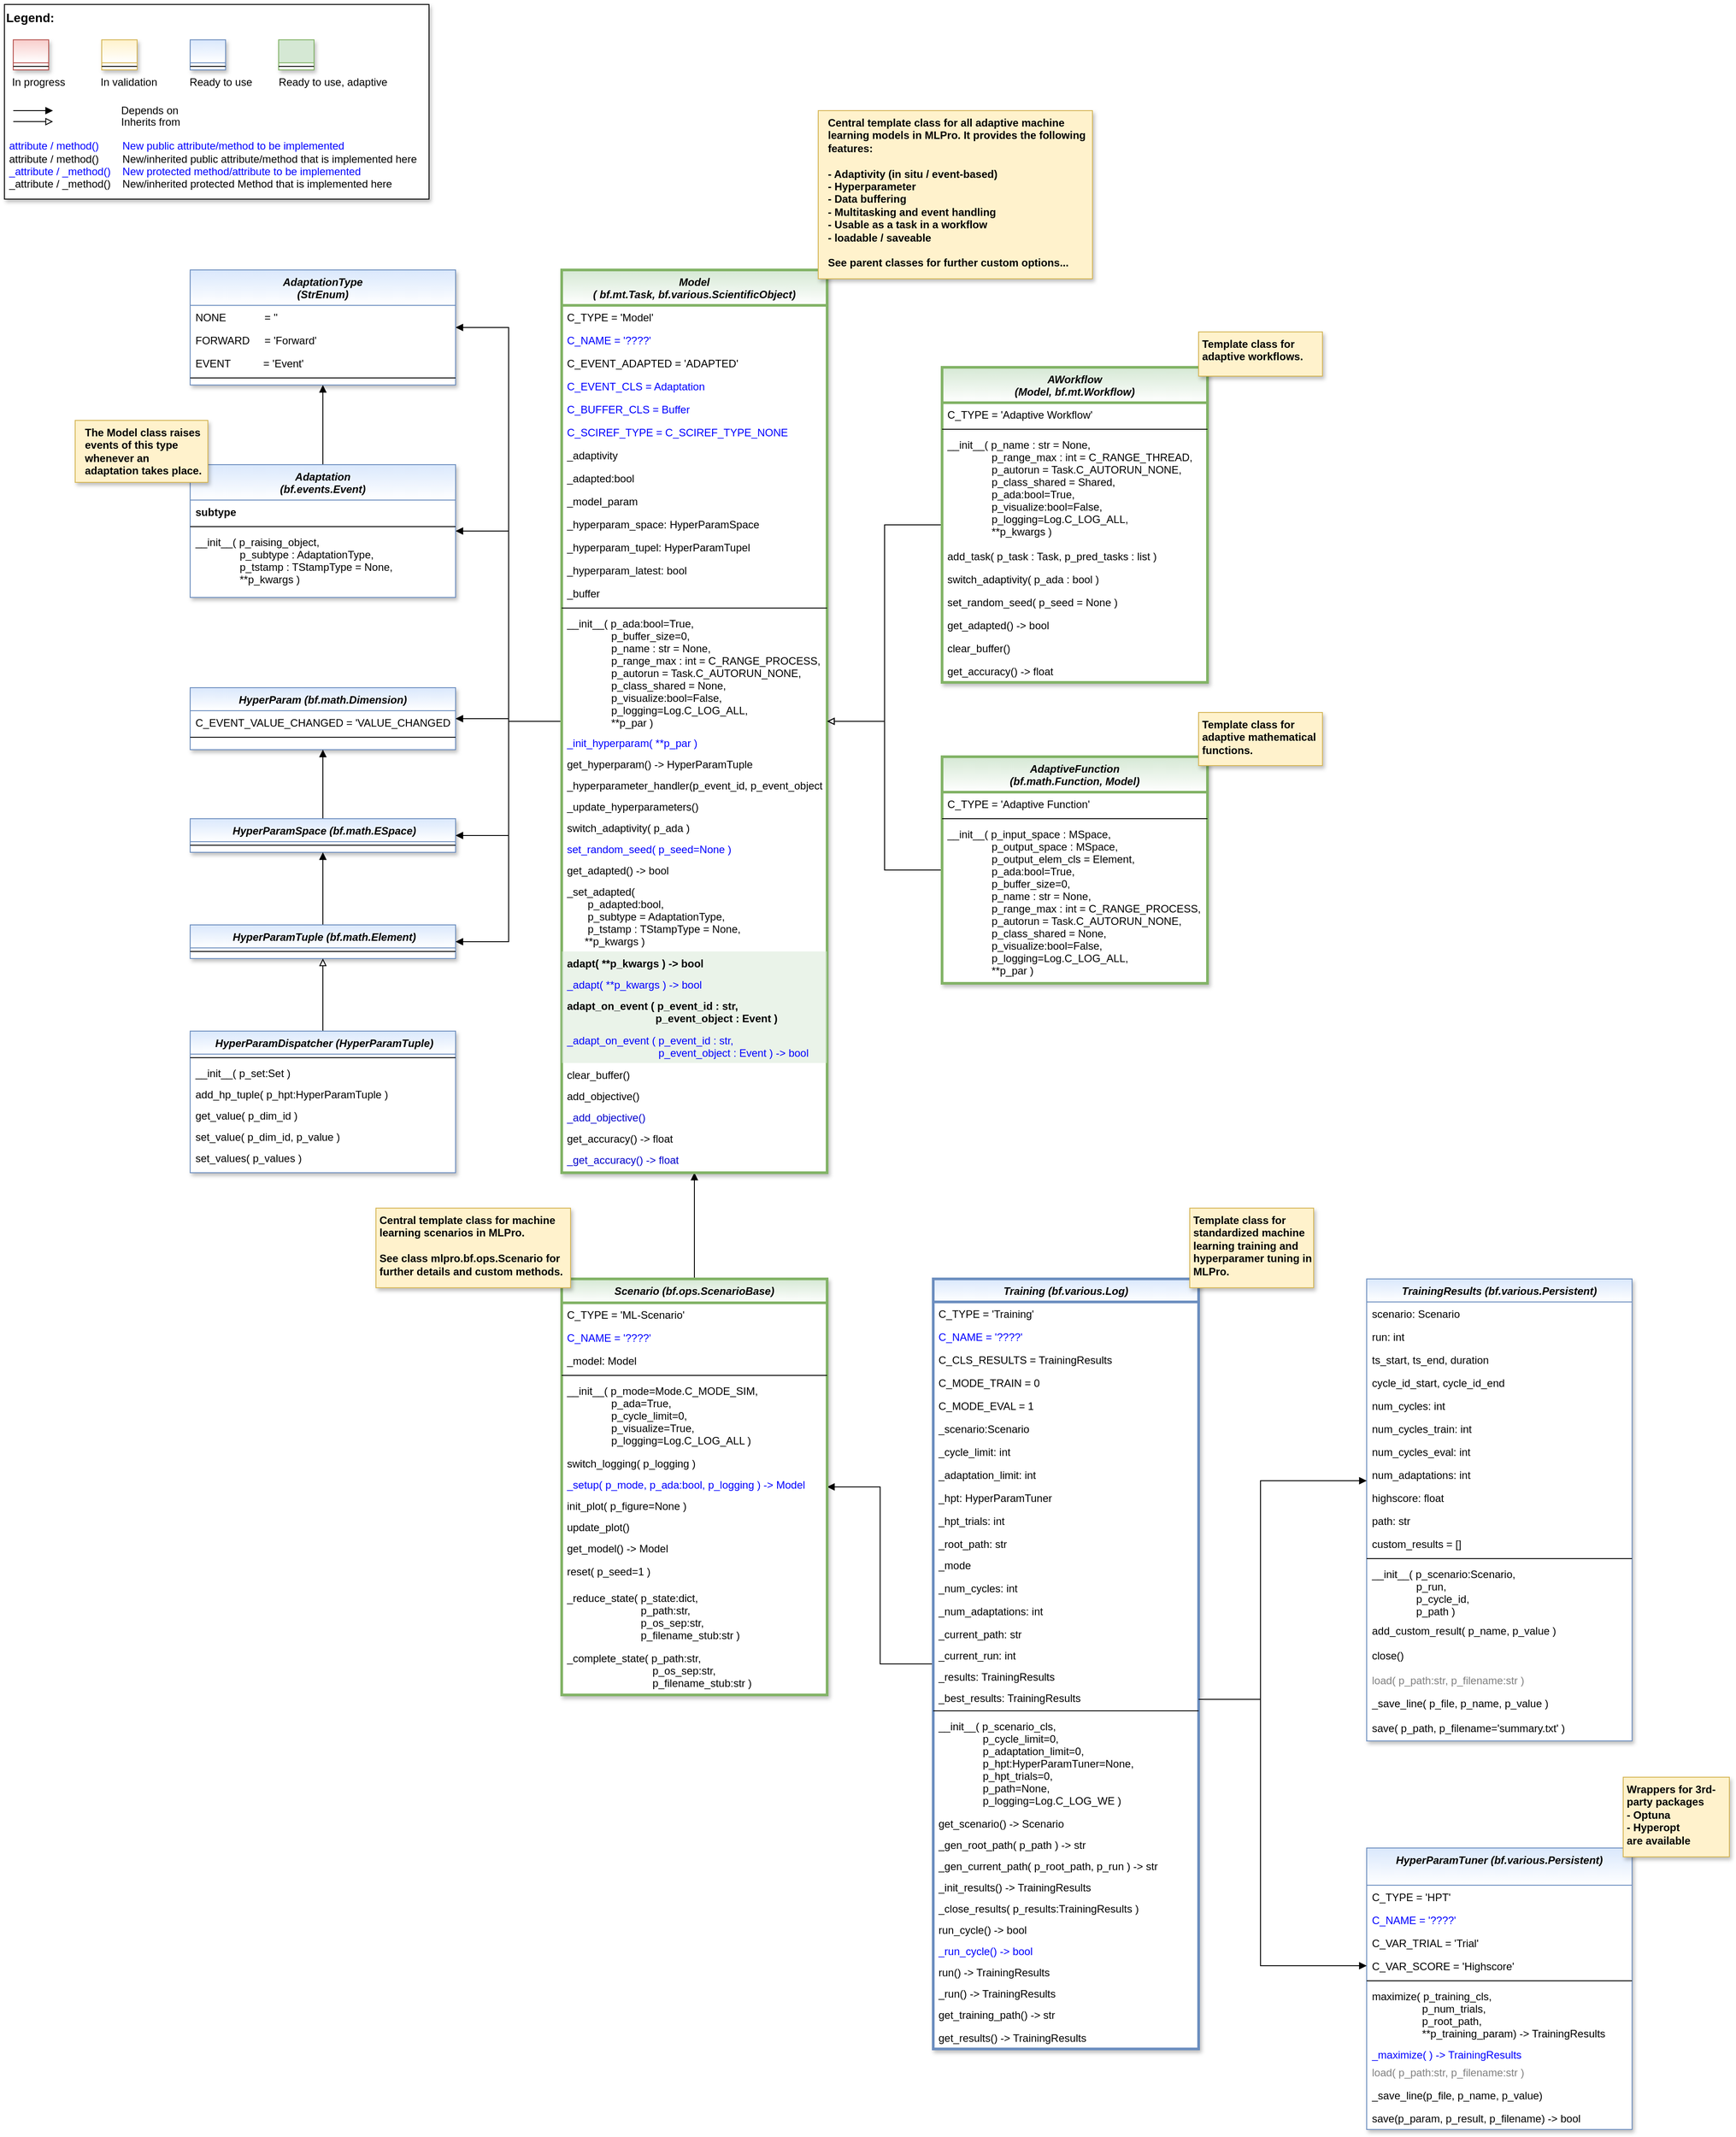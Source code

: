<mxfile version="26.2.2">
  <diagram id="C5RBs43oDa-KdzZeNtuy" name="Page-1">
    <mxGraphModel dx="2878" dy="1242" grid="1" gridSize="10" guides="1" tooltips="1" connect="1" arrows="1" fold="1" page="1" pageScale="1" pageWidth="2336" pageHeight="1654" math="0" shadow="0">
      <root>
        <mxCell id="WIyWlLk6GJQsqaUBKTNV-0" />
        <mxCell id="WIyWlLk6GJQsqaUBKTNV-1" parent="WIyWlLk6GJQsqaUBKTNV-0" />
        <mxCell id="O5edXU6aJBqtr2ZKTVR7-0" value="HyperParam (bf.math.Dimension)" style="swimlane;fontStyle=3;align=center;verticalAlign=top;childLayout=stackLayout;horizontal=1;startSize=26;horizontalStack=0;resizeParent=1;resizeLast=0;collapsible=1;marginBottom=0;rounded=0;shadow=1;strokeWidth=1;fillColor=#dae8fc;strokeColor=#6c8ebf;gradientColor=#ffffff;swimlaneFillColor=#ffffff;" parent="WIyWlLk6GJQsqaUBKTNV-1" vertex="1">
          <mxGeometry x="250" y="812" width="300" height="70" as="geometry">
            <mxRectangle x="230" y="140" width="160" height="26" as="alternateBounds" />
          </mxGeometry>
        </mxCell>
        <mxCell id="APIo7eAU6dJVi6nJBrz_-5" value="C_EVENT_VALUE_CHANGED = &#39;VALUE_CHANGED&#39;" style="text;align=left;verticalAlign=top;spacingLeft=4;spacingRight=4;overflow=hidden;rotatable=0;points=[[0,0.5],[1,0.5]];portConstraint=eastwest;fontColor=default;" parent="O5edXU6aJBqtr2ZKTVR7-0" vertex="1">
          <mxGeometry y="26" width="300" height="26" as="geometry" />
        </mxCell>
        <mxCell id="O5edXU6aJBqtr2ZKTVR7-4" value="" style="line;html=1;strokeWidth=1;align=left;verticalAlign=middle;spacingTop=-1;spacingLeft=3;spacingRight=3;rotatable=0;labelPosition=right;points=[];portConstraint=eastwest;" parent="O5edXU6aJBqtr2ZKTVR7-0" vertex="1">
          <mxGeometry y="52" width="300" height="8" as="geometry" />
        </mxCell>
        <mxCell id="O5edXU6aJBqtr2ZKTVR7-9" style="edgeStyle=orthogonalEdgeStyle;rounded=0;orthogonalLoop=1;jettySize=auto;html=1;endArrow=block;endFill=1;fontColor=#0000FF;" parent="WIyWlLk6GJQsqaUBKTNV-1" source="O5edXU6aJBqtr2ZKTVR7-10" target="O5edXU6aJBqtr2ZKTVR7-0" edge="1">
          <mxGeometry relative="1" as="geometry" />
        </mxCell>
        <mxCell id="O5edXU6aJBqtr2ZKTVR7-10" value=" HyperParamSpace (bf.math.ESpace)" style="swimlane;fontStyle=3;align=center;verticalAlign=top;childLayout=stackLayout;horizontal=1;startSize=26;horizontalStack=0;resizeParent=1;resizeLast=0;collapsible=1;marginBottom=0;rounded=0;shadow=1;strokeWidth=1;fillColor=#dae8fc;strokeColor=#6c8ebf;gradientColor=#ffffff;swimlaneFillColor=#ffffff;" parent="WIyWlLk6GJQsqaUBKTNV-1" vertex="1">
          <mxGeometry x="250" y="960" width="300" height="38" as="geometry">
            <mxRectangle x="230" y="140" width="160" height="26" as="alternateBounds" />
          </mxGeometry>
        </mxCell>
        <mxCell id="O5edXU6aJBqtr2ZKTVR7-12" value="" style="line;html=1;strokeWidth=1;align=left;verticalAlign=middle;spacingTop=-1;spacingLeft=3;spacingRight=3;rotatable=0;labelPosition=right;points=[];portConstraint=eastwest;" parent="O5edXU6aJBqtr2ZKTVR7-10" vertex="1">
          <mxGeometry y="26" width="300" height="8" as="geometry" />
        </mxCell>
        <mxCell id="O5edXU6aJBqtr2ZKTVR7-31" style="edgeStyle=orthogonalEdgeStyle;rounded=0;orthogonalLoop=1;jettySize=auto;html=1;endArrow=block;endFill=1;" parent="WIyWlLk6GJQsqaUBKTNV-1" source="O5edXU6aJBqtr2ZKTVR7-29" target="O5edXU6aJBqtr2ZKTVR7-10" edge="1">
          <mxGeometry relative="1" as="geometry" />
        </mxCell>
        <mxCell id="O5edXU6aJBqtr2ZKTVR7-29" value=" HyperParamTuple (bf.math.Element)" style="swimlane;fontStyle=3;align=center;verticalAlign=top;childLayout=stackLayout;horizontal=1;startSize=26;horizontalStack=0;resizeParent=1;resizeLast=0;collapsible=1;marginBottom=0;rounded=0;shadow=1;strokeWidth=1;fillColor=#dae8fc;strokeColor=#6c8ebf;gradientColor=#ffffff;swimlaneFillColor=#ffffff;" parent="WIyWlLk6GJQsqaUBKTNV-1" vertex="1">
          <mxGeometry x="250" y="1080" width="300" height="38" as="geometry">
            <mxRectangle x="230" y="140" width="160" height="26" as="alternateBounds" />
          </mxGeometry>
        </mxCell>
        <mxCell id="O5edXU6aJBqtr2ZKTVR7-30" value="" style="line;html=1;strokeWidth=1;align=left;verticalAlign=middle;spacingTop=-1;spacingLeft=3;spacingRight=3;rotatable=0;labelPosition=right;points=[];portConstraint=eastwest;" parent="O5edXU6aJBqtr2ZKTVR7-29" vertex="1">
          <mxGeometry y="26" width="300" height="8" as="geometry" />
        </mxCell>
        <mxCell id="UP2SmdmnmiDTw7j5yn1o-6" value="TrainingResults (bf.various.Persistent)" style="swimlane;fontStyle=3;align=center;verticalAlign=top;childLayout=stackLayout;horizontal=1;startSize=26;horizontalStack=0;resizeParent=1;resizeLast=0;collapsible=1;marginBottom=0;rounded=0;shadow=1;strokeWidth=1;fillColor=#dae8fc;strokeColor=#6c8ebf;gradientColor=#ffffff;swimlaneFillColor=#ffffff;" parent="WIyWlLk6GJQsqaUBKTNV-1" vertex="1">
          <mxGeometry x="1580" y="1480" width="300" height="522" as="geometry">
            <mxRectangle x="230" y="140" width="160" height="26" as="alternateBounds" />
          </mxGeometry>
        </mxCell>
        <mxCell id="UP2SmdmnmiDTw7j5yn1o-34" value="scenario: Scenario" style="text;align=left;verticalAlign=top;spacingLeft=4;spacingRight=4;overflow=hidden;rotatable=0;points=[[0,0.5],[1,0.5]];portConstraint=eastwest;" parent="UP2SmdmnmiDTw7j5yn1o-6" vertex="1">
          <mxGeometry y="26" width="300" height="26" as="geometry" />
        </mxCell>
        <mxCell id="PYtmdeU6_NjjEdoNpoMM-18" value="run: int" style="text;align=left;verticalAlign=top;spacingLeft=4;spacingRight=4;overflow=hidden;rotatable=0;points=[[0,0.5],[1,0.5]];portConstraint=eastwest;" parent="UP2SmdmnmiDTw7j5yn1o-6" vertex="1">
          <mxGeometry y="52" width="300" height="26" as="geometry" />
        </mxCell>
        <mxCell id="UP2SmdmnmiDTw7j5yn1o-8" value="ts_start, ts_end, duration" style="text;align=left;verticalAlign=top;spacingLeft=4;spacingRight=4;overflow=hidden;rotatable=0;points=[[0,0.5],[1,0.5]];portConstraint=eastwest;" parent="UP2SmdmnmiDTw7j5yn1o-6" vertex="1">
          <mxGeometry y="78" width="300" height="26" as="geometry" />
        </mxCell>
        <mxCell id="UP2SmdmnmiDTw7j5yn1o-9" value="cycle_id_start, cycle_id_end" style="text;align=left;verticalAlign=top;spacingLeft=4;spacingRight=4;overflow=hidden;rotatable=0;points=[[0,0.5],[1,0.5]];portConstraint=eastwest;" parent="UP2SmdmnmiDTw7j5yn1o-6" vertex="1">
          <mxGeometry y="104" width="300" height="26" as="geometry" />
        </mxCell>
        <mxCell id="xcaQaqvuv9AdEiCgPE8b-4" value="num_cycles: int" style="text;align=left;verticalAlign=top;spacingLeft=4;spacingRight=4;overflow=hidden;rotatable=0;points=[[0,0.5],[1,0.5]];portConstraint=eastwest;" parent="UP2SmdmnmiDTw7j5yn1o-6" vertex="1">
          <mxGeometry y="130" width="300" height="26" as="geometry" />
        </mxCell>
        <mxCell id="__xDNqv_vZQiCEkt3bh0-3" value="num_cycles_train: int" style="text;align=left;verticalAlign=top;spacingLeft=4;spacingRight=4;overflow=hidden;rotatable=0;points=[[0,0.5],[1,0.5]];portConstraint=eastwest;" parent="UP2SmdmnmiDTw7j5yn1o-6" vertex="1">
          <mxGeometry y="156" width="300" height="26" as="geometry" />
        </mxCell>
        <mxCell id="xcaQaqvuv9AdEiCgPE8b-3" value="num_cycles_eval: int" style="text;align=left;verticalAlign=top;spacingLeft=4;spacingRight=4;overflow=hidden;rotatable=0;points=[[0,0.5],[1,0.5]];portConstraint=eastwest;" parent="UP2SmdmnmiDTw7j5yn1o-6" vertex="1">
          <mxGeometry y="182" width="300" height="26" as="geometry" />
        </mxCell>
        <mxCell id="__xDNqv_vZQiCEkt3bh0-2" value="num_adaptations: int" style="text;align=left;verticalAlign=top;spacingLeft=4;spacingRight=4;overflow=hidden;rotatable=0;points=[[0,0.5],[1,0.5]];portConstraint=eastwest;" parent="UP2SmdmnmiDTw7j5yn1o-6" vertex="1">
          <mxGeometry y="208" width="300" height="26" as="geometry" />
        </mxCell>
        <mxCell id="UP2SmdmnmiDTw7j5yn1o-15" value="highscore: float" style="text;align=left;verticalAlign=top;spacingLeft=4;spacingRight=4;overflow=hidden;rotatable=0;points=[[0,0.5],[1,0.5]];portConstraint=eastwest;" parent="UP2SmdmnmiDTw7j5yn1o-6" vertex="1">
          <mxGeometry y="234" width="300" height="26" as="geometry" />
        </mxCell>
        <mxCell id="UP2SmdmnmiDTw7j5yn1o-39" value="path: str" style="text;align=left;verticalAlign=top;spacingLeft=4;spacingRight=4;overflow=hidden;rotatable=0;points=[[0,0.5],[1,0.5]];portConstraint=eastwest;" parent="UP2SmdmnmiDTw7j5yn1o-6" vertex="1">
          <mxGeometry y="260" width="300" height="26" as="geometry" />
        </mxCell>
        <mxCell id="PYtmdeU6_NjjEdoNpoMM-24" value="custom_results = []" style="text;align=left;verticalAlign=top;spacingLeft=4;spacingRight=4;overflow=hidden;rotatable=0;points=[[0,0.5],[1,0.5]];portConstraint=eastwest;" parent="UP2SmdmnmiDTw7j5yn1o-6" vertex="1">
          <mxGeometry y="286" width="300" height="26" as="geometry" />
        </mxCell>
        <mxCell id="UP2SmdmnmiDTw7j5yn1o-16" value="" style="line;html=1;strokeWidth=1;align=left;verticalAlign=middle;spacingTop=-1;spacingLeft=3;spacingRight=3;rotatable=0;labelPosition=right;points=[];portConstraint=eastwest;" parent="UP2SmdmnmiDTw7j5yn1o-6" vertex="1">
          <mxGeometry y="312" width="300" height="8" as="geometry" />
        </mxCell>
        <mxCell id="UP2SmdmnmiDTw7j5yn1o-17" value="__init__( p_scenario:Scenario, &#xa;               p_run,&#xa;               p_cycle_id,&#xa;               p_path )" style="text;align=left;verticalAlign=top;spacingLeft=4;spacingRight=4;overflow=hidden;rotatable=0;points=[[0,0.5],[1,0.5]];portConstraint=eastwest;" parent="UP2SmdmnmiDTw7j5yn1o-6" vertex="1">
          <mxGeometry y="320" width="300" height="64" as="geometry" />
        </mxCell>
        <mxCell id="PYtmdeU6_NjjEdoNpoMM-25" value="add_custom_result( p_name, p_value )" style="text;align=left;verticalAlign=top;spacingLeft=4;spacingRight=4;overflow=hidden;rotatable=0;points=[[0,0.5],[1,0.5]];portConstraint=eastwest;" parent="UP2SmdmnmiDTw7j5yn1o-6" vertex="1">
          <mxGeometry y="384" width="300" height="28" as="geometry" />
        </mxCell>
        <mxCell id="PYtmdeU6_NjjEdoNpoMM-23" value="close()" style="text;align=left;verticalAlign=top;spacingLeft=4;spacingRight=4;overflow=hidden;rotatable=0;points=[[0,0.5],[1,0.5]];portConstraint=eastwest;" parent="UP2SmdmnmiDTw7j5yn1o-6" vertex="1">
          <mxGeometry y="412" width="300" height="28" as="geometry" />
        </mxCell>
        <mxCell id="hYbsXaRfB-yshdXqPI-c-3" value="load( p_path:str, p_filename:str )" style="text;align=left;verticalAlign=top;spacingLeft=4;spacingRight=4;overflow=hidden;rotatable=0;points=[[0,0.5],[1,0.5]];portConstraint=eastwest;fontColor=#808080;" parent="UP2SmdmnmiDTw7j5yn1o-6" vertex="1">
          <mxGeometry y="440" width="300" height="26" as="geometry" />
        </mxCell>
        <mxCell id="PYtmdeU6_NjjEdoNpoMM-27" value="_save_line( p_file, p_name, p_value )" style="text;align=left;verticalAlign=top;spacingLeft=4;spacingRight=4;overflow=hidden;rotatable=0;points=[[0,0.5],[1,0.5]];portConstraint=eastwest;" parent="UP2SmdmnmiDTw7j5yn1o-6" vertex="1">
          <mxGeometry y="466" width="300" height="28" as="geometry" />
        </mxCell>
        <mxCell id="PYtmdeU6_NjjEdoNpoMM-26" value="save( p_path, p_filename=&#39;summary.txt&#39; )" style="text;align=left;verticalAlign=top;spacingLeft=4;spacingRight=4;overflow=hidden;rotatable=0;points=[[0,0.5],[1,0.5]];portConstraint=eastwest;" parent="UP2SmdmnmiDTw7j5yn1o-6" vertex="1">
          <mxGeometry y="494" width="300" height="28" as="geometry" />
        </mxCell>
        <mxCell id="UP2SmdmnmiDTw7j5yn1o-40" value="HyperParamTuner (bf.various.Persistent)" style="swimlane;fontStyle=3;align=center;verticalAlign=top;childLayout=stackLayout;horizontal=1;startSize=42;horizontalStack=0;resizeParent=1;resizeLast=0;collapsible=1;marginBottom=0;rounded=0;shadow=1;strokeWidth=1;fillColor=#dae8fc;strokeColor=#6c8ebf;swimlaneFillColor=#ffffff;gradientColor=#ffffff;" parent="WIyWlLk6GJQsqaUBKTNV-1" vertex="1">
          <mxGeometry x="1580" y="2123" width="300" height="318" as="geometry">
            <mxRectangle x="230" y="140" width="160" height="26" as="alternateBounds" />
          </mxGeometry>
        </mxCell>
        <mxCell id="UP2SmdmnmiDTw7j5yn1o-60" value="C_TYPE = &#39;HPT&#39;" style="text;align=left;verticalAlign=top;spacingLeft=4;spacingRight=4;overflow=hidden;rotatable=0;points=[[0,0.5],[1,0.5]];portConstraint=eastwest;" parent="UP2SmdmnmiDTw7j5yn1o-40" vertex="1">
          <mxGeometry y="42" width="300" height="26" as="geometry" />
        </mxCell>
        <mxCell id="FmXNCEUKpYJ3uv0xe9kV-7" value="C_NAME = &#39;????&#39;" style="text;align=left;verticalAlign=top;spacingLeft=4;spacingRight=4;overflow=hidden;rotatable=0;points=[[0,0.5],[1,0.5]];portConstraint=eastwest;fontColor=#0000FF;" parent="UP2SmdmnmiDTw7j5yn1o-40" vertex="1">
          <mxGeometry y="68" width="300" height="26" as="geometry" />
        </mxCell>
        <mxCell id="FmXNCEUKpYJ3uv0xe9kV-6" value="C_VAR_TRIAL = &#39;Trial&#39;" style="text;align=left;verticalAlign=top;spacingLeft=4;spacingRight=4;overflow=hidden;rotatable=0;points=[[0,0.5],[1,0.5]];portConstraint=eastwest;" parent="UP2SmdmnmiDTw7j5yn1o-40" vertex="1">
          <mxGeometry y="94" width="300" height="26" as="geometry" />
        </mxCell>
        <mxCell id="UP2SmdmnmiDTw7j5yn1o-61" value="C_VAR_SCORE = &#39;Highscore&#39;" style="text;align=left;verticalAlign=top;spacingLeft=4;spacingRight=4;overflow=hidden;rotatable=0;points=[[0,0.5],[1,0.5]];portConstraint=eastwest;fontColor=#000000;" parent="UP2SmdmnmiDTw7j5yn1o-40" vertex="1">
          <mxGeometry y="120" width="300" height="26" as="geometry" />
        </mxCell>
        <mxCell id="UP2SmdmnmiDTw7j5yn1o-47" value="" style="line;html=1;strokeWidth=1;align=left;verticalAlign=middle;spacingTop=-1;spacingLeft=3;spacingRight=3;rotatable=0;labelPosition=right;points=[];portConstraint=eastwest;" parent="UP2SmdmnmiDTw7j5yn1o-40" vertex="1">
          <mxGeometry y="146" width="300" height="8" as="geometry" />
        </mxCell>
        <mxCell id="UP2SmdmnmiDTw7j5yn1o-71" value="maximize( p_training_cls, &#xa;                 p_num_trials, &#xa;                 p_root_path,&#xa;                 **p_training_param) -&gt; TrainingResults" style="text;align=left;verticalAlign=top;spacingLeft=4;spacingRight=4;overflow=hidden;rotatable=0;points=[[0,0.5],[1,0.5]];portConstraint=eastwest;" parent="UP2SmdmnmiDTw7j5yn1o-40" vertex="1">
          <mxGeometry y="154" width="300" height="66" as="geometry" />
        </mxCell>
        <mxCell id="dl7jBH0QpKdt2L9IKGmV-32" value="_maximize( ) -&gt; TrainingResults" style="text;align=left;verticalAlign=top;spacingLeft=4;spacingRight=4;overflow=hidden;rotatable=0;points=[[0,0.5],[1,0.5]];portConstraint=eastwest;fontColor=#0000FF;" parent="UP2SmdmnmiDTw7j5yn1o-40" vertex="1">
          <mxGeometry y="220" width="300" height="20" as="geometry" />
        </mxCell>
        <mxCell id="hYbsXaRfB-yshdXqPI-c-2" value="load( p_path:str, p_filename:str )" style="text;align=left;verticalAlign=top;spacingLeft=4;spacingRight=4;overflow=hidden;rotatable=0;points=[[0,0.5],[1,0.5]];portConstraint=eastwest;fontColor=#808080;" parent="UP2SmdmnmiDTw7j5yn1o-40" vertex="1">
          <mxGeometry y="240" width="300" height="26" as="geometry" />
        </mxCell>
        <mxCell id="FmXNCEUKpYJ3uv0xe9kV-10" value="_save_line(p_file, p_name, p_value)" style="text;align=left;verticalAlign=top;spacingLeft=4;spacingRight=4;overflow=hidden;rotatable=0;points=[[0,0.5],[1,0.5]];portConstraint=eastwest;" parent="UP2SmdmnmiDTw7j5yn1o-40" vertex="1">
          <mxGeometry y="266" width="300" height="26" as="geometry" />
        </mxCell>
        <mxCell id="FmXNCEUKpYJ3uv0xe9kV-11" value="save(p_param, p_result, p_filename) -&gt; bool" style="text;align=left;verticalAlign=top;spacingLeft=4;spacingRight=4;overflow=hidden;rotatable=0;points=[[0,0.5],[1,0.5]];portConstraint=eastwest;" parent="UP2SmdmnmiDTw7j5yn1o-40" vertex="1">
          <mxGeometry y="292" width="300" height="26" as="geometry" />
        </mxCell>
        <mxCell id="__xDNqv_vZQiCEkt3bh0-10" style="edgeStyle=orthogonalEdgeStyle;rounded=0;orthogonalLoop=1;jettySize=auto;html=1;endArrow=block;endFill=1;exitX=0.5;exitY=0;exitDx=0;exitDy=0;" parent="WIyWlLk6GJQsqaUBKTNV-1" source="UP2SmdmnmiDTw7j5yn1o-20" target="ZXzUqIAL4igxPkpYoOi9-0" edge="1">
          <mxGeometry relative="1" as="geometry">
            <mxPoint x="820" y="1380" as="targetPoint" />
          </mxGeometry>
        </mxCell>
        <mxCell id="__xDNqv_vZQiCEkt3bh0-11" style="edgeStyle=orthogonalEdgeStyle;rounded=0;orthogonalLoop=1;jettySize=auto;html=1;endArrow=block;endFill=1;exitX=1;exitY=0.5;exitDx=0;exitDy=0;" parent="WIyWlLk6GJQsqaUBKTNV-1" source="PYtmdeU6_NjjEdoNpoMM-19" target="UP2SmdmnmiDTw7j5yn1o-6" edge="1">
          <mxGeometry relative="1" as="geometry">
            <Array as="points">
              <mxPoint x="1460" y="1955" />
              <mxPoint x="1460" y="1708" />
            </Array>
          </mxGeometry>
        </mxCell>
        <mxCell id="__xDNqv_vZQiCEkt3bh0-13" style="edgeStyle=orthogonalEdgeStyle;rounded=0;orthogonalLoop=1;jettySize=auto;html=1;endArrow=block;endFill=1;" parent="WIyWlLk6GJQsqaUBKTNV-1" source="UP2SmdmnmiDTw7j5yn1o-0" target="UP2SmdmnmiDTw7j5yn1o-20" edge="1">
          <mxGeometry relative="1" as="geometry">
            <mxPoint x="971" y="1645" as="targetPoint" />
          </mxGeometry>
        </mxCell>
        <mxCell id="UP2SmdmnmiDTw7j5yn1o-0" value="Training (bf.various.Log)" style="swimlane;fontStyle=3;align=center;verticalAlign=top;childLayout=stackLayout;horizontal=1;startSize=26;horizontalStack=0;resizeParent=1;resizeLast=0;collapsible=1;marginBottom=0;rounded=0;shadow=1;strokeWidth=3;fillColor=#dae8fc;strokeColor=#6c8ebf;gradientColor=#ffffff;swimlaneFillColor=#ffffff;" parent="WIyWlLk6GJQsqaUBKTNV-1" vertex="1">
          <mxGeometry x="1090" y="1480" width="300" height="870" as="geometry">
            <mxRectangle x="230" y="140" width="160" height="26" as="alternateBounds" />
          </mxGeometry>
        </mxCell>
        <mxCell id="UP2SmdmnmiDTw7j5yn1o-1" value="C_TYPE = &#39;Training&#39;" style="text;align=left;verticalAlign=top;spacingLeft=4;spacingRight=4;overflow=hidden;rotatable=0;points=[[0,0.5],[1,0.5]];portConstraint=eastwest;" parent="UP2SmdmnmiDTw7j5yn1o-0" vertex="1">
          <mxGeometry y="26" width="300" height="26" as="geometry" />
        </mxCell>
        <mxCell id="UP2SmdmnmiDTw7j5yn1o-2" value="C_NAME = &#39;????&#39;" style="text;align=left;verticalAlign=top;spacingLeft=4;spacingRight=4;overflow=hidden;rotatable=0;points=[[0,0.5],[1,0.5]];portConstraint=eastwest;fontColor=#0000FF;" parent="UP2SmdmnmiDTw7j5yn1o-0" vertex="1">
          <mxGeometry y="52" width="300" height="26" as="geometry" />
        </mxCell>
        <mxCell id="PYtmdeU6_NjjEdoNpoMM-20" value="C_CLS_RESULTS = TrainingResults" style="text;align=left;verticalAlign=top;spacingLeft=4;spacingRight=4;overflow=hidden;rotatable=0;points=[[0,0.5],[1,0.5]];portConstraint=eastwest;" parent="UP2SmdmnmiDTw7j5yn1o-0" vertex="1">
          <mxGeometry y="78" width="300" height="26" as="geometry" />
        </mxCell>
        <mxCell id="xcaQaqvuv9AdEiCgPE8b-0" value="C_MODE_TRAIN = 0" style="text;align=left;verticalAlign=top;spacingLeft=4;spacingRight=4;overflow=hidden;rotatable=0;points=[[0,0.5],[1,0.5]];portConstraint=eastwest;" parent="UP2SmdmnmiDTw7j5yn1o-0" vertex="1">
          <mxGeometry y="104" width="300" height="26" as="geometry" />
        </mxCell>
        <mxCell id="xcaQaqvuv9AdEiCgPE8b-1" value="C_MODE_EVAL = 1" style="text;align=left;verticalAlign=top;spacingLeft=4;spacingRight=4;overflow=hidden;rotatable=0;points=[[0,0.5],[1,0.5]];portConstraint=eastwest;" parent="UP2SmdmnmiDTw7j5yn1o-0" vertex="1">
          <mxGeometry y="130" width="300" height="26" as="geometry" />
        </mxCell>
        <mxCell id="n3NhlZLaFpn2-pY8zzA--0" value="_scenario:Scenario" style="text;align=left;verticalAlign=top;spacingLeft=4;spacingRight=4;overflow=hidden;rotatable=0;points=[[0,0.5],[1,0.5]];portConstraint=eastwest;" parent="UP2SmdmnmiDTw7j5yn1o-0" vertex="1">
          <mxGeometry y="156" width="300" height="26" as="geometry" />
        </mxCell>
        <mxCell id="PYtmdeU6_NjjEdoNpoMM-31" value="_cycle_limit: int" style="text;align=left;verticalAlign=top;spacingLeft=4;spacingRight=4;overflow=hidden;rotatable=0;points=[[0,0.5],[1,0.5]];portConstraint=eastwest;" parent="UP2SmdmnmiDTw7j5yn1o-0" vertex="1">
          <mxGeometry y="182" width="300" height="26" as="geometry" />
        </mxCell>
        <mxCell id="__xDNqv_vZQiCEkt3bh0-1" value="_adaptation_limit: int" style="text;align=left;verticalAlign=top;spacingLeft=4;spacingRight=4;overflow=hidden;rotatable=0;points=[[0,0.5],[1,0.5]];portConstraint=eastwest;" parent="UP2SmdmnmiDTw7j5yn1o-0" vertex="1">
          <mxGeometry y="208" width="300" height="26" as="geometry" />
        </mxCell>
        <mxCell id="n3NhlZLaFpn2-pY8zzA--2" value="_hpt: HyperParamTuner" style="text;align=left;verticalAlign=top;spacingLeft=4;spacingRight=4;overflow=hidden;rotatable=0;points=[[0,0.5],[1,0.5]];portConstraint=eastwest;" parent="UP2SmdmnmiDTw7j5yn1o-0" vertex="1">
          <mxGeometry y="234" width="300" height="26" as="geometry" />
        </mxCell>
        <mxCell id="n3NhlZLaFpn2-pY8zzA--3" value="_hpt_trials: int" style="text;align=left;verticalAlign=top;spacingLeft=4;spacingRight=4;overflow=hidden;rotatable=0;points=[[0,0.5],[1,0.5]];portConstraint=eastwest;" parent="UP2SmdmnmiDTw7j5yn1o-0" vertex="1">
          <mxGeometry y="260" width="300" height="26" as="geometry" />
        </mxCell>
        <mxCell id="PYtmdeU6_NjjEdoNpoMM-14" value="_root_path: str" style="text;align=left;verticalAlign=top;spacingLeft=4;spacingRight=4;overflow=hidden;rotatable=0;points=[[0,0.5],[1,0.5]];portConstraint=eastwest;" parent="UP2SmdmnmiDTw7j5yn1o-0" vertex="1">
          <mxGeometry y="286" width="300" height="24" as="geometry" />
        </mxCell>
        <mxCell id="xcaQaqvuv9AdEiCgPE8b-2" value="_mode" style="text;align=left;verticalAlign=top;spacingLeft=4;spacingRight=4;overflow=hidden;rotatable=0;points=[[0,0.5],[1,0.5]];portConstraint=eastwest;" parent="UP2SmdmnmiDTw7j5yn1o-0" vertex="1">
          <mxGeometry y="310" width="300" height="26" as="geometry" />
        </mxCell>
        <mxCell id="n3NhlZLaFpn2-pY8zzA--1" value="_num_cycles: int" style="text;align=left;verticalAlign=top;spacingLeft=4;spacingRight=4;overflow=hidden;rotatable=0;points=[[0,0.5],[1,0.5]];portConstraint=eastwest;" parent="UP2SmdmnmiDTw7j5yn1o-0" vertex="1">
          <mxGeometry y="336" width="300" height="26" as="geometry" />
        </mxCell>
        <mxCell id="__xDNqv_vZQiCEkt3bh0-0" value="_num_adaptations: int" style="text;align=left;verticalAlign=top;spacingLeft=4;spacingRight=4;overflow=hidden;rotatable=0;points=[[0,0.5],[1,0.5]];portConstraint=eastwest;" parent="UP2SmdmnmiDTw7j5yn1o-0" vertex="1">
          <mxGeometry y="362" width="300" height="26" as="geometry" />
        </mxCell>
        <mxCell id="PYtmdeU6_NjjEdoNpoMM-16" value="_current_path: str" style="text;align=left;verticalAlign=top;spacingLeft=4;spacingRight=4;overflow=hidden;rotatable=0;points=[[0,0.5],[1,0.5]];portConstraint=eastwest;" parent="UP2SmdmnmiDTw7j5yn1o-0" vertex="1">
          <mxGeometry y="388" width="300" height="24" as="geometry" />
        </mxCell>
        <mxCell id="PYtmdeU6_NjjEdoNpoMM-17" value="_current_run: int" style="text;align=left;verticalAlign=top;spacingLeft=4;spacingRight=4;overflow=hidden;rotatable=0;points=[[0,0.5],[1,0.5]];portConstraint=eastwest;" parent="UP2SmdmnmiDTw7j5yn1o-0" vertex="1">
          <mxGeometry y="412" width="300" height="24" as="geometry" />
        </mxCell>
        <mxCell id="dl7jBH0QpKdt2L9IKGmV-31" value="_results: TrainingResults" style="text;align=left;verticalAlign=top;spacingLeft=4;spacingRight=4;overflow=hidden;rotatable=0;points=[[0,0.5],[1,0.5]];portConstraint=eastwest;" parent="UP2SmdmnmiDTw7j5yn1o-0" vertex="1">
          <mxGeometry y="436" width="300" height="24" as="geometry" />
        </mxCell>
        <mxCell id="PYtmdeU6_NjjEdoNpoMM-19" value="_best_results: TrainingResults" style="text;align=left;verticalAlign=top;spacingLeft=4;spacingRight=4;overflow=hidden;rotatable=0;points=[[0,0.5],[1,0.5]];portConstraint=eastwest;" parent="UP2SmdmnmiDTw7j5yn1o-0" vertex="1">
          <mxGeometry y="460" width="300" height="24" as="geometry" />
        </mxCell>
        <mxCell id="UP2SmdmnmiDTw7j5yn1o-3" value="" style="line;html=1;strokeWidth=1;align=left;verticalAlign=middle;spacingTop=-1;spacingLeft=3;spacingRight=3;rotatable=0;labelPosition=right;points=[];portConstraint=eastwest;" parent="UP2SmdmnmiDTw7j5yn1o-0" vertex="1">
          <mxGeometry y="484" width="300" height="8" as="geometry" />
        </mxCell>
        <mxCell id="UP2SmdmnmiDTw7j5yn1o-4" value="__init__( p_scenario_cls,&#xa;               p_cycle_limit=0,&#xa;               p_adaptation_limit=0,&#xa;               p_hpt:HyperParamTuner=None,&#xa;               p_hpt_trials=0,&#xa;               p_path=None,&#xa;               p_logging=Log.C_LOG_WE )" style="text;align=left;verticalAlign=top;spacingLeft=4;spacingRight=4;overflow=hidden;rotatable=0;points=[[0,0.5],[1,0.5]];portConstraint=eastwest;" parent="UP2SmdmnmiDTw7j5yn1o-0" vertex="1">
          <mxGeometry y="492" width="300" height="110" as="geometry" />
        </mxCell>
        <mxCell id="UP2SmdmnmiDTw7j5yn1o-36" value="get_scenario() -&gt; Scenario" style="text;align=left;verticalAlign=top;spacingLeft=4;spacingRight=4;overflow=hidden;rotatable=0;points=[[0,0.5],[1,0.5]];portConstraint=eastwest;" parent="UP2SmdmnmiDTw7j5yn1o-0" vertex="1">
          <mxGeometry y="602" width="300" height="24" as="geometry" />
        </mxCell>
        <mxCell id="PYtmdeU6_NjjEdoNpoMM-32" value="_gen_root_path( p_path ) -&gt; str" style="text;align=left;verticalAlign=top;spacingLeft=4;spacingRight=4;overflow=hidden;rotatable=0;points=[[0,0.5],[1,0.5]];portConstraint=eastwest;" parent="UP2SmdmnmiDTw7j5yn1o-0" vertex="1">
          <mxGeometry y="626" width="300" height="24" as="geometry" />
        </mxCell>
        <mxCell id="PYtmdeU6_NjjEdoNpoMM-15" value="_gen_current_path( p_root_path, p_run ) -&gt; str" style="text;align=left;verticalAlign=top;spacingLeft=4;spacingRight=4;overflow=hidden;rotatable=0;points=[[0,0.5],[1,0.5]];portConstraint=eastwest;" parent="UP2SmdmnmiDTw7j5yn1o-0" vertex="1">
          <mxGeometry y="650" width="300" height="24" as="geometry" />
        </mxCell>
        <mxCell id="PYtmdeU6_NjjEdoNpoMM-33" value="_init_results() -&gt; TrainingResults" style="text;align=left;verticalAlign=top;spacingLeft=4;spacingRight=4;overflow=hidden;rotatable=0;points=[[0,0.5],[1,0.5]];portConstraint=eastwest;" parent="UP2SmdmnmiDTw7j5yn1o-0" vertex="1">
          <mxGeometry y="674" width="300" height="24" as="geometry" />
        </mxCell>
        <mxCell id="PYtmdeU6_NjjEdoNpoMM-34" value="_close_results( p_results:TrainingResults )" style="text;align=left;verticalAlign=top;spacingLeft=4;spacingRight=4;overflow=hidden;rotatable=0;points=[[0,0.5],[1,0.5]];portConstraint=eastwest;" parent="UP2SmdmnmiDTw7j5yn1o-0" vertex="1">
          <mxGeometry y="698" width="300" height="24" as="geometry" />
        </mxCell>
        <mxCell id="UP2SmdmnmiDTw7j5yn1o-38" value="run_cycle() -&gt; bool" style="text;align=left;verticalAlign=top;spacingLeft=4;spacingRight=4;overflow=hidden;rotatable=0;points=[[0,0.5],[1,0.5]];portConstraint=eastwest;" parent="UP2SmdmnmiDTw7j5yn1o-0" vertex="1">
          <mxGeometry y="722" width="300" height="24" as="geometry" />
        </mxCell>
        <mxCell id="PYtmdeU6_NjjEdoNpoMM-13" value="_run_cycle() -&gt; bool" style="text;align=left;verticalAlign=top;spacingLeft=4;spacingRight=4;overflow=hidden;rotatable=0;points=[[0,0.5],[1,0.5]];portConstraint=eastwest;fontColor=#0000FF;" parent="UP2SmdmnmiDTw7j5yn1o-0" vertex="1">
          <mxGeometry y="746" width="300" height="24" as="geometry" />
        </mxCell>
        <mxCell id="PYtmdeU6_NjjEdoNpoMM-12" value="run() -&gt; TrainingResults" style="text;align=left;verticalAlign=top;spacingLeft=4;spacingRight=4;overflow=hidden;rotatable=0;points=[[0,0.5],[1,0.5]];portConstraint=eastwest;" parent="UP2SmdmnmiDTw7j5yn1o-0" vertex="1">
          <mxGeometry y="770" width="300" height="24" as="geometry" />
        </mxCell>
        <mxCell id="UP2SmdmnmiDTw7j5yn1o-5" value="_run() -&gt; TrainingResults" style="text;align=left;verticalAlign=top;spacingLeft=4;spacingRight=4;overflow=hidden;rotatable=0;points=[[0,0.5],[1,0.5]];portConstraint=eastwest;" parent="UP2SmdmnmiDTw7j5yn1o-0" vertex="1">
          <mxGeometry y="794" width="300" height="24" as="geometry" />
        </mxCell>
        <mxCell id="gRVNcI0d0RMYS2mO5zlW-0" value="get_training_path() -&gt; str" style="text;align=left;verticalAlign=top;spacingLeft=4;spacingRight=4;overflow=hidden;rotatable=0;points=[[0,0.5],[1,0.5]];portConstraint=eastwest;" parent="UP2SmdmnmiDTw7j5yn1o-0" vertex="1">
          <mxGeometry y="818" width="300" height="26" as="geometry" />
        </mxCell>
        <mxCell id="UP2SmdmnmiDTw7j5yn1o-18" value="get_results() -&gt; TrainingResults" style="text;align=left;verticalAlign=top;spacingLeft=4;spacingRight=4;overflow=hidden;rotatable=0;points=[[0,0.5],[1,0.5]];portConstraint=eastwest;" parent="UP2SmdmnmiDTw7j5yn1o-0" vertex="1">
          <mxGeometry y="844" width="300" height="26" as="geometry" />
        </mxCell>
        <mxCell id="zoPMUYXmq0lysCq5f9s5-1" style="edgeStyle=orthogonalEdgeStyle;rounded=0;orthogonalLoop=1;jettySize=auto;html=1;endArrow=block;endFill=1;" parent="WIyWlLk6GJQsqaUBKTNV-1" source="ZXzUqIAL4igxPkpYoOi9-0" target="O5edXU6aJBqtr2ZKTVR7-0" edge="1">
          <mxGeometry relative="1" as="geometry" />
        </mxCell>
        <mxCell id="zoPMUYXmq0lysCq5f9s5-2" style="edgeStyle=orthogonalEdgeStyle;rounded=0;orthogonalLoop=1;jettySize=auto;html=1;endArrow=block;endFill=1;" parent="WIyWlLk6GJQsqaUBKTNV-1" source="ZXzUqIAL4igxPkpYoOi9-0" target="O5edXU6aJBqtr2ZKTVR7-10" edge="1">
          <mxGeometry relative="1" as="geometry" />
        </mxCell>
        <mxCell id="zoPMUYXmq0lysCq5f9s5-3" style="edgeStyle=orthogonalEdgeStyle;rounded=0;orthogonalLoop=1;jettySize=auto;html=1;endArrow=block;endFill=1;" parent="WIyWlLk6GJQsqaUBKTNV-1" source="ZXzUqIAL4igxPkpYoOi9-0" target="O5edXU6aJBqtr2ZKTVR7-29" edge="1">
          <mxGeometry relative="1" as="geometry" />
        </mxCell>
        <mxCell id="lCi3e-MPKiRF7lN02aIe-8" style="edgeStyle=orthogonalEdgeStyle;rounded=0;orthogonalLoop=1;jettySize=auto;html=1;endArrow=block;endFill=1;" edge="1" parent="WIyWlLk6GJQsqaUBKTNV-1" source="ZXzUqIAL4igxPkpYoOi9-0" target="oUS1Hveyk-qcUx9k6z5q-0">
          <mxGeometry relative="1" as="geometry" />
        </mxCell>
        <mxCell id="lCi3e-MPKiRF7lN02aIe-9" style="edgeStyle=orthogonalEdgeStyle;rounded=0;orthogonalLoop=1;jettySize=auto;html=1;endArrow=block;endFill=1;" edge="1" parent="WIyWlLk6GJQsqaUBKTNV-1" source="ZXzUqIAL4igxPkpYoOi9-0" target="lCi3e-MPKiRF7lN02aIe-0">
          <mxGeometry relative="1" as="geometry" />
        </mxCell>
        <mxCell id="ZXzUqIAL4igxPkpYoOi9-0" value="Model &#xa;( bf.mt.Task, bf.various.ScientificObject)" style="swimlane;fontStyle=3;align=center;verticalAlign=top;childLayout=stackLayout;horizontal=1;startSize=40;horizontalStack=0;resizeParent=1;resizeLast=0;collapsible=1;marginBottom=0;rounded=0;shadow=1;strokeWidth=3;fillColor=#d5e8d4;strokeColor=#82b366;swimlaneFillColor=#ffffff;gradientColor=#FFFFFF;gradientDirection=south;" parent="WIyWlLk6GJQsqaUBKTNV-1" vertex="1">
          <mxGeometry x="670" y="340" width="300" height="1020" as="geometry">
            <mxRectangle x="230" y="140" width="160" height="26" as="alternateBounds" />
          </mxGeometry>
        </mxCell>
        <mxCell id="HlZ9MxOd9YC2utm6Yh5y-10" value="C_TYPE = &#39;Model&#39;" style="text;align=left;verticalAlign=top;spacingLeft=4;spacingRight=4;overflow=hidden;rotatable=0;points=[[0,0.5],[1,0.5]];portConstraint=eastwest;fontColor=default;" parent="ZXzUqIAL4igxPkpYoOi9-0" vertex="1">
          <mxGeometry y="40" width="300" height="26" as="geometry" />
        </mxCell>
        <mxCell id="HlZ9MxOd9YC2utm6Yh5y-11" value="C_NAME = &#39;????&#39;" style="text;align=left;verticalAlign=top;spacingLeft=4;spacingRight=4;overflow=hidden;rotatable=0;points=[[0,0.5],[1,0.5]];portConstraint=eastwest;fontColor=#0000FF;" parent="ZXzUqIAL4igxPkpYoOi9-0" vertex="1">
          <mxGeometry y="66" width="300" height="26" as="geometry" />
        </mxCell>
        <mxCell id="uYEDtyk4H2DeficxGdZd-0" value="C_EVENT_ADAPTED = &#39;ADAPTED&#39;" style="text;align=left;verticalAlign=top;spacingLeft=4;spacingRight=4;overflow=hidden;rotatable=0;points=[[0,0.5],[1,0.5]];portConstraint=eastwest;fontColor=default;" parent="ZXzUqIAL4igxPkpYoOi9-0" vertex="1">
          <mxGeometry y="92" width="300" height="26" as="geometry" />
        </mxCell>
        <mxCell id="oUS1Hveyk-qcUx9k6z5q-10" value="C_EVENT_CLS = Adaptation" style="text;align=left;verticalAlign=top;spacingLeft=4;spacingRight=4;overflow=hidden;rotatable=0;points=[[0,0.5],[1,0.5]];portConstraint=eastwest;fontColor=#0000FF;" parent="ZXzUqIAL4igxPkpYoOi9-0" vertex="1">
          <mxGeometry y="118" width="300" height="26" as="geometry" />
        </mxCell>
        <mxCell id="XFyhEEVEhg4HmQudxkvx-0" value="C_BUFFER_CLS = Buffer" style="text;align=left;verticalAlign=top;spacingLeft=4;spacingRight=4;overflow=hidden;rotatable=0;points=[[0,0.5],[1,0.5]];portConstraint=eastwest;fontColor=#0000FF;" parent="ZXzUqIAL4igxPkpYoOi9-0" vertex="1">
          <mxGeometry y="144" width="300" height="26" as="geometry" />
        </mxCell>
        <mxCell id="6-YigFfA0hEBnxeu9uoP-0" value="C_SCIREF_TYPE = C_SCIREF_TYPE_NONE" style="text;align=left;verticalAlign=top;spacingLeft=4;spacingRight=4;overflow=hidden;rotatable=0;points=[[0,0.5],[1,0.5]];portConstraint=eastwest;fontColor=#0000FF;" parent="ZXzUqIAL4igxPkpYoOi9-0" vertex="1">
          <mxGeometry y="170" width="300" height="26" as="geometry" />
        </mxCell>
        <mxCell id="ZEyy9441mmB5EzuDGfuP-0" value="_adaptivity" style="text;align=left;verticalAlign=top;spacingLeft=4;spacingRight=4;overflow=hidden;rotatable=0;points=[[0,0.5],[1,0.5]];portConstraint=eastwest;" parent="ZXzUqIAL4igxPkpYoOi9-0" vertex="1">
          <mxGeometry y="196" width="300" height="26" as="geometry" />
        </mxCell>
        <mxCell id="fD5zGYF9S6ogF95RKltL-0" value="_adapted:bool" style="text;align=left;verticalAlign=top;spacingLeft=4;spacingRight=4;overflow=hidden;rotatable=0;points=[[0,0.5],[1,0.5]];portConstraint=eastwest;" parent="ZXzUqIAL4igxPkpYoOi9-0" vertex="1">
          <mxGeometry y="222" width="300" height="26" as="geometry" />
        </mxCell>
        <mxCell id="uZcWC5tJhuseFhsVsUBT-0" value="_model_param" style="text;align=left;verticalAlign=top;spacingLeft=4;spacingRight=4;overflow=hidden;rotatable=0;points=[[0,0.5],[1,0.5]];portConstraint=eastwest;" parent="ZXzUqIAL4igxPkpYoOi9-0" vertex="1">
          <mxGeometry y="248" width="300" height="26" as="geometry" />
        </mxCell>
        <mxCell id="O5edXU6aJBqtr2ZKTVR7-28" value="_hyperparam_space: HyperParamSpace" style="text;align=left;verticalAlign=top;spacingLeft=4;spacingRight=4;overflow=hidden;rotatable=0;points=[[0,0.5],[1,0.5]];portConstraint=eastwest;" parent="ZXzUqIAL4igxPkpYoOi9-0" vertex="1">
          <mxGeometry y="274" width="300" height="26" as="geometry" />
        </mxCell>
        <mxCell id="O5edXU6aJBqtr2ZKTVR7-16" value="_hyperparam_tupel: HyperParamTupel" style="text;align=left;verticalAlign=top;spacingLeft=4;spacingRight=4;overflow=hidden;rotatable=0;points=[[0,0.5],[1,0.5]];portConstraint=eastwest;" parent="ZXzUqIAL4igxPkpYoOi9-0" vertex="1">
          <mxGeometry y="300" width="300" height="26" as="geometry" />
        </mxCell>
        <mxCell id="2ZUdp_Gmsl6vnGAY9gC0-0" value="_hyperparam_latest: bool" style="text;align=left;verticalAlign=top;spacingLeft=4;spacingRight=4;overflow=hidden;rotatable=0;points=[[0,0.5],[1,0.5]];portConstraint=eastwest;" parent="ZXzUqIAL4igxPkpYoOi9-0" vertex="1">
          <mxGeometry y="326" width="300" height="26" as="geometry" />
        </mxCell>
        <mxCell id="XFyhEEVEhg4HmQudxkvx-1" value="_buffer" style="text;align=left;verticalAlign=top;spacingLeft=4;spacingRight=4;overflow=hidden;rotatable=0;points=[[0,0.5],[1,0.5]];portConstraint=eastwest;" parent="ZXzUqIAL4igxPkpYoOi9-0" vertex="1">
          <mxGeometry y="352" width="300" height="26" as="geometry" />
        </mxCell>
        <mxCell id="ZXzUqIAL4igxPkpYoOi9-1" value="" style="line;html=1;strokeWidth=1;align=left;verticalAlign=middle;spacingTop=-1;spacingLeft=3;spacingRight=3;rotatable=0;labelPosition=right;points=[];portConstraint=eastwest;" parent="ZXzUqIAL4igxPkpYoOi9-0" vertex="1">
          <mxGeometry y="378" width="300" height="8" as="geometry" />
        </mxCell>
        <mxCell id="ZXzUqIAL4igxPkpYoOi9-3" value="__init__( p_ada:bool=True, &#xa;               p_buffer_size=0,&#xa;               p_name : str = None,&#xa;               p_range_max : int = C_RANGE_PROCESS,&#xa;               p_autorun = Task.C_AUTORUN_NONE,&#xa;               p_class_shared = None,&#xa;               p_visualize:bool=False,&#xa;               p_logging=Log.C_LOG_ALL,&#xa;               **p_par )" style="text;align=left;verticalAlign=top;spacingLeft=4;spacingRight=4;overflow=hidden;rotatable=0;points=[[0,0.5],[1,0.5]];portConstraint=eastwest;" parent="ZXzUqIAL4igxPkpYoOi9-0" vertex="1">
          <mxGeometry y="386" width="300" height="135" as="geometry" />
        </mxCell>
        <mxCell id="O5edXU6aJBqtr2ZKTVR7-17" value="_init_hyperparam( **p_par )" style="text;align=left;verticalAlign=top;spacingLeft=4;spacingRight=4;overflow=hidden;rotatable=0;points=[[0,0.5],[1,0.5]];portConstraint=eastwest;fontColor=#0000FF;" parent="ZXzUqIAL4igxPkpYoOi9-0" vertex="1">
          <mxGeometry y="521" width="300" height="24" as="geometry" />
        </mxCell>
        <mxCell id="O5edXU6aJBqtr2ZKTVR7-18" value="get_hyperparam() -&gt; HyperParamTuple" style="text;align=left;verticalAlign=top;spacingLeft=4;spacingRight=4;overflow=hidden;rotatable=0;points=[[0,0.5],[1,0.5]];portConstraint=eastwest;" parent="ZXzUqIAL4igxPkpYoOi9-0" vertex="1">
          <mxGeometry y="545" width="300" height="24" as="geometry" />
        </mxCell>
        <mxCell id="2ZUdp_Gmsl6vnGAY9gC0-1" value="_hyperparameter_handler(p_event_id, p_event_object)" style="text;align=left;verticalAlign=top;spacingLeft=4;spacingRight=4;overflow=hidden;rotatable=0;points=[[0,0.5],[1,0.5]];portConstraint=eastwest;" parent="ZXzUqIAL4igxPkpYoOi9-0" vertex="1">
          <mxGeometry y="569" width="300" height="24" as="geometry" />
        </mxCell>
        <mxCell id="2ZUdp_Gmsl6vnGAY9gC0-2" value="_update_hyperparameters()" style="text;align=left;verticalAlign=top;spacingLeft=4;spacingRight=4;overflow=hidden;rotatable=0;points=[[0,0.5],[1,0.5]];portConstraint=eastwest;" parent="ZXzUqIAL4igxPkpYoOi9-0" vertex="1">
          <mxGeometry y="593" width="300" height="24" as="geometry" />
        </mxCell>
        <mxCell id="4lesusAWmf0gSQvw1fNC-0" value="switch_adaptivity( p_ada )" style="text;align=left;verticalAlign=top;spacingLeft=4;spacingRight=4;overflow=hidden;rotatable=0;points=[[0,0.5],[1,0.5]];portConstraint=eastwest;" parent="ZXzUqIAL4igxPkpYoOi9-0" vertex="1">
          <mxGeometry y="617" width="300" height="24" as="geometry" />
        </mxCell>
        <mxCell id="HNIrjlCbSVBAgNBDEsOc-0" value="set_random_seed( p_seed=None )" style="text;align=left;verticalAlign=top;spacingLeft=4;spacingRight=4;overflow=hidden;rotatable=0;points=[[0,0.5],[1,0.5]];portConstraint=eastwest;fontColor=#0000FF;" parent="ZXzUqIAL4igxPkpYoOi9-0" vertex="1">
          <mxGeometry y="641" width="300" height="24" as="geometry" />
        </mxCell>
        <mxCell id="ZEyy9441mmB5EzuDGfuP-2" value="get_adapted() -&gt; bool" style="text;align=left;verticalAlign=top;spacingLeft=4;spacingRight=4;overflow=hidden;rotatable=0;points=[[0,0.5],[1,0.5]];portConstraint=eastwest;" parent="ZXzUqIAL4igxPkpYoOi9-0" vertex="1">
          <mxGeometry y="665" width="300" height="24" as="geometry" />
        </mxCell>
        <mxCell id="ZEyy9441mmB5EzuDGfuP-3" value="_set_adapted( &#xa;       p_adapted:bool,&#xa;       p_subtype = AdaptationType,&#xa;       p_tstamp : TStampType = None,&#xa;      **p_kwargs )" style="text;align=left;verticalAlign=top;spacingLeft=4;spacingRight=4;overflow=hidden;rotatable=0;points=[[0,0.5],[1,0.5]];portConstraint=eastwest;" parent="ZXzUqIAL4igxPkpYoOi9-0" vertex="1">
          <mxGeometry y="689" width="300" height="81" as="geometry" />
        </mxCell>
        <mxCell id="4lesusAWmf0gSQvw1fNC-1" value="adapt( **p_kwargs ) -&gt; bool" style="text;align=left;verticalAlign=top;spacingLeft=4;spacingRight=4;overflow=hidden;rotatable=0;points=[[0,0.5],[1,0.5]];portConstraint=eastwest;labelBackgroundColor=none;fillColor=#d5e8d4;strokeColor=none;opacity=50;fontStyle=1" parent="ZXzUqIAL4igxPkpYoOi9-0" vertex="1">
          <mxGeometry y="770" width="300" height="24" as="geometry" />
        </mxCell>
        <mxCell id="ZEyy9441mmB5EzuDGfuP-1" value="_adapt( **p_kwargs ) -&gt; bool" style="text;align=left;verticalAlign=top;spacingLeft=4;spacingRight=4;overflow=hidden;rotatable=0;points=[[0,0.5],[1,0.5]];portConstraint=eastwest;labelBackgroundColor=none;fillColor=#d5e8d4;strokeColor=none;opacity=50;fontColor=#0000FF;" parent="ZXzUqIAL4igxPkpYoOi9-0" vertex="1">
          <mxGeometry y="794" width="300" height="24" as="geometry" />
        </mxCell>
        <mxCell id="Qpmwj2LclpfNPnA7dPxE-1" value="adapt_on_event ( p_event_id : str, &#xa;                              p_event_object : Event )" style="text;align=left;verticalAlign=top;spacingLeft=4;spacingRight=4;overflow=hidden;rotatable=0;points=[[0,0.5],[1,0.5]];portConstraint=eastwest;labelBackgroundColor=none;fillColor=#d5e8d4;strokeColor=none;opacity=50;fontStyle=1" parent="ZXzUqIAL4igxPkpYoOi9-0" vertex="1">
          <mxGeometry y="818" width="300" height="39" as="geometry" />
        </mxCell>
        <mxCell id="Qpmwj2LclpfNPnA7dPxE-2" value="_adapt_on_event ( p_event_id : str, &#xa;                               p_event_object : Event ) -&gt; bool" style="text;align=left;verticalAlign=top;spacingLeft=4;spacingRight=4;overflow=hidden;rotatable=0;points=[[0,0.5],[1,0.5]];portConstraint=eastwest;labelBackgroundColor=none;fillColor=#d5e8d4;strokeColor=none;opacity=50;strokeWidth=3;fontColor=#0000FF;" parent="ZXzUqIAL4igxPkpYoOi9-0" vertex="1">
          <mxGeometry y="857" width="300" height="39" as="geometry" />
        </mxCell>
        <mxCell id="FI4yekQxwqOX18AtDqTN-0" value="clear_buffer()" style="text;align=left;verticalAlign=top;spacingLeft=4;spacingRight=4;overflow=hidden;rotatable=0;points=[[0,0.5],[1,0.5]];portConstraint=eastwest;" parent="ZXzUqIAL4igxPkpYoOi9-0" vertex="1">
          <mxGeometry y="896" width="300" height="24" as="geometry" />
        </mxCell>
        <mxCell id="J8oxt5eNsLEaFWA-IiqO-0" value="add_objective()" style="text;align=left;verticalAlign=top;spacingLeft=4;spacingRight=4;overflow=hidden;rotatable=0;points=[[0,0.5],[1,0.5]];portConstraint=eastwest;fontColor=#000000;" parent="ZXzUqIAL4igxPkpYoOi9-0" vertex="1">
          <mxGeometry y="920" width="300" height="24" as="geometry" />
        </mxCell>
        <mxCell id="J8oxt5eNsLEaFWA-IiqO-1" value="_add_objective()" style="text;align=left;verticalAlign=top;spacingLeft=4;spacingRight=4;overflow=hidden;rotatable=0;points=[[0,0.5],[1,0.5]];portConstraint=eastwest;fontColor=#0000CC;" parent="ZXzUqIAL4igxPkpYoOi9-0" vertex="1">
          <mxGeometry y="944" width="300" height="24" as="geometry" />
        </mxCell>
        <mxCell id="330284dK6M7hRjFieeY7-13" value="get_accuracy() -&gt; float" style="text;align=left;verticalAlign=top;spacingLeft=4;spacingRight=4;overflow=hidden;rotatable=0;points=[[0,0.5],[1,0.5]];portConstraint=eastwest;fontColor=#000000;" parent="ZXzUqIAL4igxPkpYoOi9-0" vertex="1">
          <mxGeometry y="968" width="300" height="24" as="geometry" />
        </mxCell>
        <mxCell id="J8oxt5eNsLEaFWA-IiqO-2" value="_get_accuracy() -&gt; float" style="text;align=left;verticalAlign=top;spacingLeft=4;spacingRight=4;overflow=hidden;rotatable=0;points=[[0,0.5],[1,0.5]];portConstraint=eastwest;fontColor=#0000CC;" parent="ZXzUqIAL4igxPkpYoOi9-0" vertex="1">
          <mxGeometry y="992" width="300" height="28" as="geometry" />
        </mxCell>
        <mxCell id="__xDNqv_vZQiCEkt3bh0-14" style="edgeStyle=orthogonalEdgeStyle;rounded=0;orthogonalLoop=1;jettySize=auto;html=1;entryX=0;entryY=0.5;entryDx=0;entryDy=0;endArrow=block;endFill=1;" parent="WIyWlLk6GJQsqaUBKTNV-1" source="PYtmdeU6_NjjEdoNpoMM-19" target="UP2SmdmnmiDTw7j5yn1o-61" edge="1">
          <mxGeometry relative="1" as="geometry">
            <Array as="points">
              <mxPoint x="1460" y="1955" />
              <mxPoint x="1460" y="2256" />
            </Array>
          </mxGeometry>
        </mxCell>
        <mxCell id="qvPqaj1fL9JLTTd56POF-17" style="edgeStyle=orthogonalEdgeStyle;rounded=0;orthogonalLoop=1;jettySize=auto;html=1;fontColor=default;endArrow=block;endFill=0;" parent="WIyWlLk6GJQsqaUBKTNV-1" source="qvPqaj1fL9JLTTd56POF-11" target="O5edXU6aJBqtr2ZKTVR7-29" edge="1">
          <mxGeometry relative="1" as="geometry" />
        </mxCell>
        <mxCell id="qvPqaj1fL9JLTTd56POF-11" value=" HyperParamDispatcher (HyperParamTuple)" style="swimlane;fontStyle=3;align=center;verticalAlign=top;childLayout=stackLayout;horizontal=1;startSize=26;horizontalStack=0;resizeParent=1;resizeLast=0;collapsible=1;marginBottom=0;rounded=0;shadow=1;strokeWidth=1;fillColor=#dae8fc;strokeColor=#6c8ebf;gradientColor=#ffffff;swimlaneFillColor=#ffffff;" parent="WIyWlLk6GJQsqaUBKTNV-1" vertex="1">
          <mxGeometry x="250" y="1200" width="300" height="160" as="geometry">
            <mxRectangle x="230" y="140" width="160" height="26" as="alternateBounds" />
          </mxGeometry>
        </mxCell>
        <mxCell id="qvPqaj1fL9JLTTd56POF-12" value="" style="line;html=1;strokeWidth=1;align=left;verticalAlign=middle;spacingTop=-1;spacingLeft=3;spacingRight=3;rotatable=0;labelPosition=right;points=[];portConstraint=eastwest;" parent="qvPqaj1fL9JLTTd56POF-11" vertex="1">
          <mxGeometry y="26" width="300" height="8" as="geometry" />
        </mxCell>
        <mxCell id="qvPqaj1fL9JLTTd56POF-13" value="__init__( p_set:Set )" style="text;align=left;verticalAlign=top;spacingLeft=4;spacingRight=4;overflow=hidden;rotatable=0;points=[[0,0.5],[1,0.5]];portConstraint=eastwest;" parent="qvPqaj1fL9JLTTd56POF-11" vertex="1">
          <mxGeometry y="34" width="300" height="24" as="geometry" />
        </mxCell>
        <mxCell id="qvPqaj1fL9JLTTd56POF-14" value="add_hp_tuple( p_hpt:HyperParamTuple )" style="text;align=left;verticalAlign=top;spacingLeft=4;spacingRight=4;overflow=hidden;rotatable=0;points=[[0,0.5],[1,0.5]];portConstraint=eastwest;" parent="qvPqaj1fL9JLTTd56POF-11" vertex="1">
          <mxGeometry y="58" width="300" height="24" as="geometry" />
        </mxCell>
        <mxCell id="qvPqaj1fL9JLTTd56POF-15" value="get_value( p_dim_id )" style="text;align=left;verticalAlign=top;spacingLeft=4;spacingRight=4;overflow=hidden;rotatable=0;points=[[0,0.5],[1,0.5]];portConstraint=eastwest;" parent="qvPqaj1fL9JLTTd56POF-11" vertex="1">
          <mxGeometry y="82" width="300" height="24" as="geometry" />
        </mxCell>
        <mxCell id="qvPqaj1fL9JLTTd56POF-18" value="set_value( p_dim_id, p_value )" style="text;align=left;verticalAlign=top;spacingLeft=4;spacingRight=4;overflow=hidden;rotatable=0;points=[[0,0.5],[1,0.5]];portConstraint=eastwest;" parent="qvPqaj1fL9JLTTd56POF-11" vertex="1">
          <mxGeometry y="106" width="300" height="24" as="geometry" />
        </mxCell>
        <mxCell id="qvPqaj1fL9JLTTd56POF-19" value="set_values( p_values )" style="text;align=left;verticalAlign=top;spacingLeft=4;spacingRight=4;overflow=hidden;rotatable=0;points=[[0,0.5],[1,0.5]];portConstraint=eastwest;" parent="qvPqaj1fL9JLTTd56POF-11" vertex="1">
          <mxGeometry y="130" width="300" height="24" as="geometry" />
        </mxCell>
        <mxCell id="y5KnsGL2UclVFIuUZY6L-0" value="" style="group" parent="WIyWlLk6GJQsqaUBKTNV-1" vertex="1" connectable="0">
          <mxGeometry x="40" y="40" width="480" height="220" as="geometry" />
        </mxCell>
        <mxCell id="y5KnsGL2UclVFIuUZY6L-1" value="&lt;font color=&quot;#000000&quot; size=&quot;1&quot;&gt;&lt;b style=&quot;font-size: 14px&quot;&gt;Legend:&lt;br&gt;&lt;/b&gt;&lt;/font&gt;&lt;br&gt;&lt;br&gt;&lt;br&gt;&lt;font color=&quot;#0000ff&quot; style=&quot;font-size: 6px;&quot;&gt;&lt;br&gt;&lt;/font&gt;&lt;span style=&quot;color: rgb(0 , 0 , 0)&quot;&gt;&lt;font style=&quot;font-size: 4px&quot;&gt;&amp;nbsp; &amp;nbsp;&lt;/font&gt;&amp;nbsp;In progress&amp;nbsp; &amp;nbsp; &amp;nbsp; &amp;nbsp; &amp;nbsp; &amp;nbsp; In validation&amp;nbsp; &amp;nbsp; &amp;nbsp; &amp;nbsp; &amp;nbsp; &amp;nbsp;Ready to use&amp;nbsp; &amp;nbsp; &amp;nbsp; &amp;nbsp; &amp;nbsp;Ready to use,&amp;nbsp;&lt;/span&gt;&lt;span style=&quot;background-color: transparent; color: rgb(0, 0, 0);&quot;&gt;adaptive&lt;/span&gt;&lt;font style=&quot;background-color: transparent;&quot; color=&quot;#000000&quot;&gt;&amp;nbsp;&lt;/font&gt;&lt;div&gt;&lt;font color=&quot;#0000ff&quot;&gt;&lt;br&gt;&lt;br&gt;&lt;br&gt;&lt;br&gt;&amp;nbsp;attribute / method()&amp;nbsp; &amp;nbsp; &amp;nbsp; &amp;nbsp; New public attribute/method to be implemented&lt;/font&gt;&lt;br&gt;&lt;font color=&quot;#000000&quot;&gt;&amp;nbsp;&lt;/font&gt;&lt;font color=&quot;#000000&quot;&gt;attribute / method()&lt;span&gt;&#x9;&lt;/span&gt;&amp;nbsp; &amp;nbsp; &amp;nbsp; &amp;nbsp;New/inherited public attribute/method that is implemented here&lt;br&gt;&lt;/font&gt;&lt;font color=&quot;#0000ff&quot;&gt;&amp;nbsp;_attribute /&amp;nbsp;&lt;/font&gt;&lt;font color=&quot;#0000ff&quot;&gt;_method()&amp;nbsp; &amp;nbsp; New protected method/attribute to be implemented&lt;/font&gt;&lt;br&gt;&lt;font color=&quot;#000000&quot;&gt;&amp;nbsp;_attribute / _method()&amp;nbsp; &amp;nbsp; New/inherited protected Method that is implemented here&lt;br&gt;&lt;/font&gt;&lt;font color=&quot;#000000&quot;&gt;&lt;br&gt;&lt;br&gt;&lt;br&gt;&lt;br&gt;&lt;br&gt;&lt;/font&gt;&lt;/div&gt;" style="text;html=1;align=left;verticalAlign=top;whiteSpace=wrap;rounded=0;fontColor=#006600;strokeColor=#000000;shadow=1;fillColor=#ffffff;" parent="y5KnsGL2UclVFIuUZY6L-0" vertex="1">
          <mxGeometry width="480" height="220" as="geometry" />
        </mxCell>
        <mxCell id="y5KnsGL2UclVFIuUZY6L-2" value="Depends on" style="endArrow=block;html=1;labelPosition=right;verticalLabelPosition=middle;align=left;verticalAlign=middle;endFill=1;fontSize=12;" parent="y5KnsGL2UclVFIuUZY6L-0" edge="1">
          <mxGeometry x="-1590" y="-2180" width="50" height="50" as="geometry">
            <mxPoint x="10.0" y="120.003" as="sourcePoint" />
            <mxPoint x="54.848" y="120.003" as="targetPoint" />
            <mxPoint x="98" as="offset" />
            <Array as="points">
              <mxPoint x="30" y="120" />
            </Array>
          </mxGeometry>
        </mxCell>
        <mxCell id="y5KnsGL2UclVFIuUZY6L-3" value="Inherits from" style="endArrow=block;html=1;labelPosition=right;verticalLabelPosition=middle;align=left;verticalAlign=middle;endFill=0;fontSize=12;" parent="y5KnsGL2UclVFIuUZY6L-0" edge="1">
          <mxGeometry x="-1590" y="-2180" width="50" height="50" as="geometry">
            <mxPoint x="10.0" y="132.385" as="sourcePoint" />
            <mxPoint x="54.848" y="132.385" as="targetPoint" />
            <mxPoint x="98" y="1" as="offset" />
          </mxGeometry>
        </mxCell>
        <mxCell id="y5KnsGL2UclVFIuUZY6L-4" value="" style="swimlane;fontStyle=3;align=center;verticalAlign=top;childLayout=stackLayout;horizontal=1;startSize=26;horizontalStack=0;resizeParent=1;resizeLast=0;collapsible=1;marginBottom=0;rounded=0;shadow=1;strokeWidth=1;fillColor=#f8cecc;strokeColor=#b85450;gradientColor=#ffffff;swimlaneFillColor=#ffffff;" parent="y5KnsGL2UclVFIuUZY6L-0" vertex="1">
          <mxGeometry x="10" y="40" width="40" height="34" as="geometry">
            <mxRectangle x="230" y="140" width="160" height="26" as="alternateBounds" />
          </mxGeometry>
        </mxCell>
        <mxCell id="y5KnsGL2UclVFIuUZY6L-5" value="" style="line;html=1;strokeWidth=1;align=left;verticalAlign=middle;spacingTop=-1;spacingLeft=3;spacingRight=3;rotatable=0;labelPosition=right;points=[];portConstraint=eastwest;" parent="y5KnsGL2UclVFIuUZY6L-4" vertex="1">
          <mxGeometry y="26" width="40" height="8" as="geometry" />
        </mxCell>
        <mxCell id="y5KnsGL2UclVFIuUZY6L-6" value="" style="swimlane;fontStyle=3;align=center;verticalAlign=top;childLayout=stackLayout;horizontal=1;startSize=26;horizontalStack=0;resizeParent=1;resizeLast=0;collapsible=1;marginBottom=0;rounded=0;shadow=1;strokeWidth=1;fillColor=#fff2cc;strokeColor=#d6b656;gradientColor=#ffffff;swimlaneFillColor=#ffffff;" parent="y5KnsGL2UclVFIuUZY6L-0" vertex="1">
          <mxGeometry x="110" y="40" width="40" height="34" as="geometry">
            <mxRectangle x="230" y="140" width="160" height="26" as="alternateBounds" />
          </mxGeometry>
        </mxCell>
        <mxCell id="y5KnsGL2UclVFIuUZY6L-7" value="" style="line;html=1;strokeWidth=1;align=left;verticalAlign=middle;spacingTop=-1;spacingLeft=3;spacingRight=3;rotatable=0;labelPosition=right;points=[];portConstraint=eastwest;" parent="y5KnsGL2UclVFIuUZY6L-6" vertex="1">
          <mxGeometry y="26" width="40" height="8" as="geometry" />
        </mxCell>
        <mxCell id="y5KnsGL2UclVFIuUZY6L-8" value="" style="swimlane;fontStyle=3;align=center;verticalAlign=top;childLayout=stackLayout;horizontal=1;startSize=26;horizontalStack=0;resizeParent=1;resizeLast=0;collapsible=1;marginBottom=0;rounded=0;shadow=1;strokeWidth=1;fillColor=#dae8fc;strokeColor=#6c8ebf;gradientColor=#ffffff;swimlaneFillColor=#ffffff;" parent="y5KnsGL2UclVFIuUZY6L-0" vertex="1">
          <mxGeometry x="210" y="40" width="40" height="34" as="geometry">
            <mxRectangle x="230" y="140" width="160" height="26" as="alternateBounds" />
          </mxGeometry>
        </mxCell>
        <mxCell id="y5KnsGL2UclVFIuUZY6L-9" value="" style="line;html=1;strokeWidth=1;align=left;verticalAlign=middle;spacingTop=-1;spacingLeft=3;spacingRight=3;rotatable=0;labelPosition=right;points=[];portConstraint=eastwest;" parent="y5KnsGL2UclVFIuUZY6L-8" vertex="1">
          <mxGeometry y="26" width="40" height="8" as="geometry" />
        </mxCell>
        <mxCell id="oUS1Hveyk-qcUx9k6z5q-8" value="" style="swimlane;fontStyle=3;align=center;verticalAlign=top;childLayout=stackLayout;horizontal=1;startSize=26;horizontalStack=0;resizeParent=1;resizeLast=0;collapsible=1;marginBottom=0;rounded=0;shadow=1;strokeWidth=1;fillColor=#d5e8d4;strokeColor=#82b366;swimlaneFillColor=#ffffff;" parent="y5KnsGL2UclVFIuUZY6L-0" vertex="1">
          <mxGeometry x="310" y="40" width="40" height="34" as="geometry">
            <mxRectangle x="230" y="140" width="160" height="26" as="alternateBounds" />
          </mxGeometry>
        </mxCell>
        <mxCell id="oUS1Hveyk-qcUx9k6z5q-9" value="" style="line;html=1;strokeWidth=1;align=left;verticalAlign=middle;spacingTop=-1;spacingLeft=3;spacingRight=3;rotatable=0;labelPosition=right;points=[];portConstraint=eastwest;" parent="oUS1Hveyk-qcUx9k6z5q-8" vertex="1">
          <mxGeometry y="26" width="40" height="8" as="geometry" />
        </mxCell>
        <mxCell id="pWb825mAZI2DxDqmKoyy-0" value="Central template class for all adaptive machine learning models in MLPro. It provides the following features:&lt;br&gt;&lt;br&gt;- Adaptivity (in situ / event-based)&lt;br&gt;- Hyperparameter&lt;br&gt;- Data buffering&lt;br&gt;- Multitasking and event handling&lt;br&gt;- Usable as a task in a workflow&lt;br&gt;- loadable / saveable&lt;br&gt;&lt;br&gt;See parent classes for further custom options..." style="rounded=0;whiteSpace=wrap;html=1;fillColor=#fff2cc;strokeColor=#d6b656;shadow=1;fontStyle=1;align=left;verticalAlign=top;spacingLeft=9;spacingRight=3;" parent="WIyWlLk6GJQsqaUBKTNV-1" vertex="1">
          <mxGeometry x="960" y="160" width="310" height="190" as="geometry" />
        </mxCell>
        <mxCell id="pWb825mAZI2DxDqmKoyy-2" value="Template class for&amp;nbsp; standardized machine learning training and hyperparamer tuning in MLPro." style="rounded=0;whiteSpace=wrap;html=1;fillColor=#fff2cc;strokeColor=#d6b656;shadow=1;fontStyle=1;align=left;verticalAlign=top;spacingLeft=2;" parent="WIyWlLk6GJQsqaUBKTNV-1" vertex="1">
          <mxGeometry x="1380" y="1400" width="140" height="90" as="geometry" />
        </mxCell>
        <mxCell id="tTAQENSdJZJP09zD3_8I-7" style="edgeStyle=orthogonalEdgeStyle;rounded=0;orthogonalLoop=1;jettySize=auto;html=1;endArrow=block;endFill=0;" parent="WIyWlLk6GJQsqaUBKTNV-1" source="tTAQENSdJZJP09zD3_8I-0" target="ZXzUqIAL4igxPkpYoOi9-0" edge="1">
          <mxGeometry relative="1" as="geometry" />
        </mxCell>
        <mxCell id="tTAQENSdJZJP09zD3_8I-0" value="AdaptiveFunction&#xa;(bf.math.Function, Model)" style="swimlane;fontStyle=3;align=center;verticalAlign=top;childLayout=stackLayout;horizontal=1;startSize=40;horizontalStack=0;resizeParent=1;resizeLast=0;collapsible=1;marginBottom=0;rounded=0;shadow=1;strokeWidth=3;fillColor=#d5e8d4;strokeColor=#82b366;swimlaneFillColor=#ffffff;gradientColor=#FFFFFF;gradientDirection=south;" parent="WIyWlLk6GJQsqaUBKTNV-1" vertex="1">
          <mxGeometry x="1100" y="890" width="300" height="256" as="geometry">
            <mxRectangle x="230" y="140" width="160" height="26" as="alternateBounds" />
          </mxGeometry>
        </mxCell>
        <mxCell id="tTAQENSdJZJP09zD3_8I-1" value="C_TYPE = &#39;Adaptive Function&#39;" style="text;align=left;verticalAlign=top;spacingLeft=4;spacingRight=4;overflow=hidden;rotatable=0;points=[[0,0.5],[1,0.5]];portConstraint=eastwest;" parent="tTAQENSdJZJP09zD3_8I-0" vertex="1">
          <mxGeometry y="40" width="300" height="26" as="geometry" />
        </mxCell>
        <mxCell id="tTAQENSdJZJP09zD3_8I-2" value="" style="line;html=1;strokeWidth=1;align=left;verticalAlign=middle;spacingTop=-1;spacingLeft=3;spacingRight=3;rotatable=0;labelPosition=right;points=[];portConstraint=eastwest;" parent="tTAQENSdJZJP09zD3_8I-0" vertex="1">
          <mxGeometry y="66" width="300" height="8" as="geometry" />
        </mxCell>
        <mxCell id="tTAQENSdJZJP09zD3_8I-5" value="__init__( p_input_space : MSpace,&#xa;               p_output_space : MSpace,&#xa;               p_output_elem_cls = Element, &#xa;               p_ada:bool=True, &#xa;               p_buffer_size=0,&#xa;               p_name : str = None,&#xa;               p_range_max : int = C_RANGE_PROCESS,&#xa;               p_autorun = Task.C_AUTORUN_NONE,&#xa;               p_class_shared = None,&#xa;               p_visualize:bool=False,&#xa;               p_logging=Log.C_LOG_ALL,&#xa;               **p_par )" style="text;align=left;verticalAlign=top;spacingLeft=4;spacingRight=4;overflow=hidden;rotatable=0;points=[[0,0.5],[1,0.5]];portConstraint=eastwest;" parent="tTAQENSdJZJP09zD3_8I-0" vertex="1">
          <mxGeometry y="74" width="300" height="180" as="geometry" />
        </mxCell>
        <mxCell id="tTAQENSdJZJP09zD3_8I-6" value="Template class for adaptive mathematical functions." style="rounded=0;whiteSpace=wrap;html=1;fillColor=#fff2cc;strokeColor=#d6b656;shadow=1;fontStyle=1;align=left;verticalAlign=top;spacingLeft=2;" parent="WIyWlLk6GJQsqaUBKTNV-1" vertex="1">
          <mxGeometry x="1390" y="840" width="140" height="60" as="geometry" />
        </mxCell>
        <mxCell id="Qpmwj2LclpfNPnA7dPxE-0" value="Wrappers for 3rd-party packages&lt;br&gt;- Optuna&lt;br&gt;- Hyperopt&lt;br&gt;are available" style="rounded=0;whiteSpace=wrap;html=1;fillColor=#fff2cc;strokeColor=#d6b656;shadow=1;fontStyle=1;align=left;verticalAlign=top;spacingLeft=2;" parent="WIyWlLk6GJQsqaUBKTNV-1" vertex="1">
          <mxGeometry x="1870" y="2043" width="120" height="90" as="geometry" />
        </mxCell>
        <mxCell id="Qpmwj2LclpfNPnA7dPxE-7" style="edgeStyle=orthogonalEdgeStyle;rounded=0;orthogonalLoop=1;jettySize=auto;html=1;endArrow=block;endFill=0;" parent="WIyWlLk6GJQsqaUBKTNV-1" source="Qpmwj2LclpfNPnA7dPxE-3" target="ZXzUqIAL4igxPkpYoOi9-0" edge="1">
          <mxGeometry relative="1" as="geometry" />
        </mxCell>
        <mxCell id="Qpmwj2LclpfNPnA7dPxE-3" value="AWorkflow&#xa;(Model, bf.mt.Workflow)" style="swimlane;fontStyle=3;align=center;verticalAlign=top;childLayout=stackLayout;horizontal=1;startSize=40;horizontalStack=0;resizeParent=1;resizeLast=0;collapsible=1;marginBottom=0;rounded=0;shadow=1;strokeWidth=3;fillColor=#d5e8d4;strokeColor=#82b366;swimlaneFillColor=#ffffff;gradientColor=#FFFFFF;gradientDirection=south;" parent="WIyWlLk6GJQsqaUBKTNV-1" vertex="1">
          <mxGeometry x="1100" y="450" width="300" height="356" as="geometry">
            <mxRectangle x="230" y="140" width="160" height="26" as="alternateBounds" />
          </mxGeometry>
        </mxCell>
        <mxCell id="Qpmwj2LclpfNPnA7dPxE-4" value="C_TYPE = &#39;Adaptive Workflow&#39;" style="text;align=left;verticalAlign=top;spacingLeft=4;spacingRight=4;overflow=hidden;rotatable=0;points=[[0,0.5],[1,0.5]];portConstraint=eastwest;" parent="Qpmwj2LclpfNPnA7dPxE-3" vertex="1">
          <mxGeometry y="40" width="300" height="26" as="geometry" />
        </mxCell>
        <mxCell id="Qpmwj2LclpfNPnA7dPxE-5" value="" style="line;html=1;strokeWidth=1;align=left;verticalAlign=middle;spacingTop=-1;spacingLeft=3;spacingRight=3;rotatable=0;labelPosition=right;points=[];portConstraint=eastwest;" parent="Qpmwj2LclpfNPnA7dPxE-3" vertex="1">
          <mxGeometry y="66" width="300" height="8" as="geometry" />
        </mxCell>
        <mxCell id="v_-UR9DFBK3BHSPj2LdC-0" value="__init__( p_name : str = None,&#xa;               p_range_max : int = C_RANGE_THREAD,&#xa;               p_autorun = Task.C_AUTORUN_NONE,&#xa;               p_class_shared = Shared,&#xa;               p_ada:bool=True,&#xa;               p_visualize:bool=False,&#xa;               p_logging=Log.C_LOG_ALL,&#xa;               **p_kwargs )" style="text;align=left;verticalAlign=top;spacingLeft=4;spacingRight=4;overflow=hidden;rotatable=0;points=[[0,0.5],[1,0.5]];portConstraint=eastwest;" parent="Qpmwj2LclpfNPnA7dPxE-3" vertex="1">
          <mxGeometry y="74" width="300" height="126" as="geometry" />
        </mxCell>
        <mxCell id="Fm1NAIyZ7M2tIJtCjv8c-0" value="add_task( p_task : Task, p_pred_tasks : list )" style="text;align=left;verticalAlign=top;spacingLeft=4;spacingRight=4;overflow=hidden;rotatable=0;points=[[0,0.5],[1,0.5]];portConstraint=eastwest;fontColor=default;" parent="Qpmwj2LclpfNPnA7dPxE-3" vertex="1">
          <mxGeometry y="200" width="300" height="26" as="geometry" />
        </mxCell>
        <mxCell id="Qpmwj2LclpfNPnA7dPxE-10" value="switch_adaptivity( p_ada : bool )" style="text;align=left;verticalAlign=top;spacingLeft=4;spacingRight=4;overflow=hidden;rotatable=0;points=[[0,0.5],[1,0.5]];portConstraint=eastwest;fontColor=default;" parent="Qpmwj2LclpfNPnA7dPxE-3" vertex="1">
          <mxGeometry y="226" width="300" height="26" as="geometry" />
        </mxCell>
        <mxCell id="Qpmwj2LclpfNPnA7dPxE-11" value="set_random_seed( p_seed = None )" style="text;align=left;verticalAlign=top;spacingLeft=4;spacingRight=4;overflow=hidden;rotatable=0;points=[[0,0.5],[1,0.5]];portConstraint=eastwest;fontColor=default;" parent="Qpmwj2LclpfNPnA7dPxE-3" vertex="1">
          <mxGeometry y="252" width="300" height="26" as="geometry" />
        </mxCell>
        <mxCell id="Qpmwj2LclpfNPnA7dPxE-12" value="get_adapted() -&gt; bool" style="text;align=left;verticalAlign=top;spacingLeft=4;spacingRight=4;overflow=hidden;rotatable=0;points=[[0,0.5],[1,0.5]];portConstraint=eastwest;fontColor=default;" parent="Qpmwj2LclpfNPnA7dPxE-3" vertex="1">
          <mxGeometry y="278" width="300" height="26" as="geometry" />
        </mxCell>
        <mxCell id="Qpmwj2LclpfNPnA7dPxE-13" value="clear_buffer()" style="text;align=left;verticalAlign=top;spacingLeft=4;spacingRight=4;overflow=hidden;rotatable=0;points=[[0,0.5],[1,0.5]];portConstraint=eastwest;fontColor=default;" parent="Qpmwj2LclpfNPnA7dPxE-3" vertex="1">
          <mxGeometry y="304" width="300" height="26" as="geometry" />
        </mxCell>
        <mxCell id="Qpmwj2LclpfNPnA7dPxE-14" value="get_accuracy() -&gt; float" style="text;align=left;verticalAlign=top;spacingLeft=4;spacingRight=4;overflow=hidden;rotatable=0;points=[[0,0.5],[1,0.5]];portConstraint=eastwest;fontColor=default;" parent="Qpmwj2LclpfNPnA7dPxE-3" vertex="1">
          <mxGeometry y="330" width="300" height="26" as="geometry" />
        </mxCell>
        <mxCell id="Qpmwj2LclpfNPnA7dPxE-8" value="Template class for adaptive workflows." style="rounded=0;whiteSpace=wrap;html=1;fillColor=#fff2cc;strokeColor=#d6b656;shadow=1;fontStyle=1;align=left;verticalAlign=top;spacingLeft=2;" parent="WIyWlLk6GJQsqaUBKTNV-1" vertex="1">
          <mxGeometry x="1390" y="410" width="140" height="50" as="geometry" />
        </mxCell>
        <mxCell id="UP2SmdmnmiDTw7j5yn1o-20" value="Scenario (bf.ops.ScenarioBase)" style="swimlane;fontStyle=3;align=center;verticalAlign=top;childLayout=stackLayout;horizontal=1;startSize=27;horizontalStack=0;resizeParent=1;resizeLast=0;collapsible=1;marginBottom=0;rounded=0;shadow=1;strokeWidth=3;fillColor=#d5e8d4;strokeColor=#82b366;swimlaneFillColor=#ffffff;gradientColor=#FFFFFF;" parent="WIyWlLk6GJQsqaUBKTNV-1" vertex="1">
          <mxGeometry x="670" y="1480" width="300" height="470" as="geometry">
            <mxRectangle x="230" y="140" width="160" height="26" as="alternateBounds" />
          </mxGeometry>
        </mxCell>
        <mxCell id="UP2SmdmnmiDTw7j5yn1o-27" value="C_TYPE = &#39;ML-Scenario&#39;" style="text;align=left;verticalAlign=top;spacingLeft=4;spacingRight=4;overflow=hidden;rotatable=0;points=[[0,0.5],[1,0.5]];portConstraint=eastwest;" parent="UP2SmdmnmiDTw7j5yn1o-20" vertex="1">
          <mxGeometry y="27" width="300" height="26" as="geometry" />
        </mxCell>
        <mxCell id="UP2SmdmnmiDTw7j5yn1o-28" value="C_NAME = &#39;????&#39;" style="text;align=left;verticalAlign=top;spacingLeft=4;spacingRight=4;overflow=hidden;rotatable=0;points=[[0,0.5],[1,0.5]];portConstraint=eastwest;fontColor=#0000FF;" parent="UP2SmdmnmiDTw7j5yn1o-20" vertex="1">
          <mxGeometry y="53" width="300" height="26" as="geometry" />
        </mxCell>
        <mxCell id="dl7jBH0QpKdt2L9IKGmV-12" value="_model: Model" style="text;align=left;verticalAlign=top;spacingLeft=4;spacingRight=4;overflow=hidden;rotatable=0;points=[[0,0.5],[1,0.5]];portConstraint=eastwest;" parent="UP2SmdmnmiDTw7j5yn1o-20" vertex="1">
          <mxGeometry y="79" width="300" height="26" as="geometry" />
        </mxCell>
        <mxCell id="UP2SmdmnmiDTw7j5yn1o-25" value="" style="line;html=1;strokeWidth=1;align=left;verticalAlign=middle;spacingTop=-1;spacingLeft=3;spacingRight=3;rotatable=0;labelPosition=right;points=[];portConstraint=eastwest;" parent="UP2SmdmnmiDTw7j5yn1o-20" vertex="1">
          <mxGeometry y="105" width="300" height="8" as="geometry" />
        </mxCell>
        <mxCell id="f72OymnG5Jdyl8jaYfJm-5" value="__init__( p_mode=Mode.C_MODE_SIM,&#xa;               p_ada=True, &#xa;               p_cycle_limit=0,&#xa;               p_visualize=True,&#xa;               p_logging=Log.C_LOG_ALL )" style="text;align=left;verticalAlign=top;spacingLeft=4;spacingRight=4;overflow=hidden;rotatable=0;points=[[0,0.5],[1,0.5]];portConstraint=eastwest;" parent="UP2SmdmnmiDTw7j5yn1o-20" vertex="1">
          <mxGeometry y="113" width="300" height="82" as="geometry" />
        </mxCell>
        <mxCell id="PYtmdeU6_NjjEdoNpoMM-0" value="switch_logging( p_logging )" style="text;align=left;verticalAlign=top;spacingLeft=4;spacingRight=4;overflow=hidden;rotatable=0;points=[[0,0.5],[1,0.5]];portConstraint=eastwest;" parent="UP2SmdmnmiDTw7j5yn1o-20" vertex="1">
          <mxGeometry y="195" width="300" height="24" as="geometry" />
        </mxCell>
        <mxCell id="dl7jBH0QpKdt2L9IKGmV-11" value="_setup( p_mode, p_ada:bool, p_logging ) -&gt; Model" style="text;align=left;verticalAlign=top;spacingLeft=4;spacingRight=4;overflow=hidden;rotatable=0;points=[[0,0.5],[1,0.5]];portConstraint=eastwest;fontColor=#0000FF;" parent="UP2SmdmnmiDTw7j5yn1o-20" vertex="1">
          <mxGeometry y="219" width="300" height="24" as="geometry" />
        </mxCell>
        <mxCell id="GVWxCdjZFcxz5yg6jZ50-13" value="init_plot( p_figure=None )" style="text;align=left;verticalAlign=top;spacingLeft=4;spacingRight=4;overflow=hidden;rotatable=0;points=[[0,0.5],[1,0.5]];portConstraint=eastwest;" parent="UP2SmdmnmiDTw7j5yn1o-20" vertex="1">
          <mxGeometry y="243" width="300" height="24" as="geometry" />
        </mxCell>
        <mxCell id="GVWxCdjZFcxz5yg6jZ50-16" value="update_plot()" style="text;align=left;verticalAlign=top;spacingLeft=4;spacingRight=4;overflow=hidden;rotatable=0;points=[[0,0.5],[1,0.5]];portConstraint=eastwest;" parent="UP2SmdmnmiDTw7j5yn1o-20" vertex="1">
          <mxGeometry y="267" width="300" height="24" as="geometry" />
        </mxCell>
        <mxCell id="UP2SmdmnmiDTw7j5yn1o-37" value="get_model() -&gt; Model" style="text;align=left;verticalAlign=top;spacingLeft=4;spacingRight=4;overflow=hidden;rotatable=0;points=[[0,0.5],[1,0.5]];portConstraint=eastwest;" parent="UP2SmdmnmiDTw7j5yn1o-20" vertex="1">
          <mxGeometry y="291" width="300" height="26" as="geometry" />
        </mxCell>
        <mxCell id="UP2SmdmnmiDTw7j5yn1o-29" value="reset( p_seed=1 )" style="text;align=left;verticalAlign=top;spacingLeft=4;spacingRight=4;overflow=hidden;rotatable=0;points=[[0,0.5],[1,0.5]];portConstraint=eastwest;" parent="UP2SmdmnmiDTw7j5yn1o-20" vertex="1">
          <mxGeometry y="317" width="300" height="30" as="geometry" />
        </mxCell>
        <mxCell id="hYbsXaRfB-yshdXqPI-c-0" value="_reduce_state( p_state:dict, &#xa;                         p_path:str, &#xa;                         p_os_sep:str,&#xa;                         p_filename_stub:str )" style="text;align=left;verticalAlign=top;spacingLeft=4;spacingRight=4;overflow=hidden;rotatable=0;points=[[0,0.5],[1,0.5]];portConstraint=eastwest;" parent="UP2SmdmnmiDTw7j5yn1o-20" vertex="1">
          <mxGeometry y="347" width="300" height="68" as="geometry" />
        </mxCell>
        <mxCell id="hYbsXaRfB-yshdXqPI-c-1" value="_complete_state( p_path:str, &#xa;                             p_os_sep:str,&#xa;                             p_filename_stub:str )" style="text;align=left;verticalAlign=top;spacingLeft=4;spacingRight=4;overflow=hidden;rotatable=0;points=[[0,0.5],[1,0.5]];portConstraint=eastwest;" parent="UP2SmdmnmiDTw7j5yn1o-20" vertex="1">
          <mxGeometry y="415" width="300" height="54" as="geometry" />
        </mxCell>
        <mxCell id="pWb825mAZI2DxDqmKoyy-1" value="Central template class for machine learning scenarios in MLPro.&lt;br&gt;&lt;br&gt;See class mlpro.bf.ops.Scenario for further details and custom methods." style="rounded=0;whiteSpace=wrap;html=1;fillColor=#fff2cc;strokeColor=#d6b656;shadow=1;fontStyle=1;align=left;verticalAlign=top;spacingLeft=2;" parent="WIyWlLk6GJQsqaUBKTNV-1" vertex="1">
          <mxGeometry x="460" y="1400" width="220" height="90" as="geometry" />
        </mxCell>
        <mxCell id="lCi3e-MPKiRF7lN02aIe-7" style="edgeStyle=orthogonalEdgeStyle;rounded=0;orthogonalLoop=1;jettySize=auto;html=1;endArrow=block;endFill=1;" edge="1" parent="WIyWlLk6GJQsqaUBKTNV-1" source="oUS1Hveyk-qcUx9k6z5q-0" target="lCi3e-MPKiRF7lN02aIe-0">
          <mxGeometry relative="1" as="geometry" />
        </mxCell>
        <mxCell id="oUS1Hveyk-qcUx9k6z5q-0" value="Adaptation&#xa;(bf.events.Event)" style="swimlane;fontStyle=3;align=center;verticalAlign=top;childLayout=stackLayout;horizontal=1;startSize=40;horizontalStack=0;resizeParent=1;resizeLast=0;collapsible=1;marginBottom=0;rounded=0;shadow=1;strokeWidth=1;fillColor=#dae8fc;strokeColor=#6c8ebf;gradientColor=#ffffff;swimlaneFillColor=#ffffff;" parent="WIyWlLk6GJQsqaUBKTNV-1" vertex="1">
          <mxGeometry x="250" y="560" width="300" height="150" as="geometry">
            <mxRectangle x="230" y="140" width="160" height="26" as="alternateBounds" />
          </mxGeometry>
        </mxCell>
        <mxCell id="oUS1Hveyk-qcUx9k6z5q-6" value="subtype" style="text;align=left;verticalAlign=top;spacingLeft=4;spacingRight=4;overflow=hidden;rotatable=0;points=[[0,0.5],[1,0.5]];portConstraint=eastwest;fontStyle=1" parent="oUS1Hveyk-qcUx9k6z5q-0" vertex="1">
          <mxGeometry y="40" width="300" height="26" as="geometry" />
        </mxCell>
        <mxCell id="oUS1Hveyk-qcUx9k6z5q-2" value="" style="line;html=1;strokeWidth=1;align=left;verticalAlign=middle;spacingTop=-1;spacingLeft=3;spacingRight=3;rotatable=0;labelPosition=right;points=[];portConstraint=eastwest;" parent="oUS1Hveyk-qcUx9k6z5q-0" vertex="1">
          <mxGeometry y="66" width="300" height="8" as="geometry" />
        </mxCell>
        <mxCell id="oUS1Hveyk-qcUx9k6z5q-3" value="__init__( p_raising_object,&#xa;               p_subtype : AdaptationType,&#xa;               p_tstamp : TStampType = None,&#xa;               **p_kwargs )" style="text;align=left;verticalAlign=top;spacingLeft=4;spacingRight=4;overflow=hidden;rotatable=0;points=[[0,0.5],[1,0.5]];portConstraint=eastwest;" parent="oUS1Hveyk-qcUx9k6z5q-0" vertex="1">
          <mxGeometry y="74" width="300" height="66" as="geometry" />
        </mxCell>
        <mxCell id="oUS1Hveyk-qcUx9k6z5q-7" value="The Model class raises events of this type whenever an adaptation takes place.&amp;nbsp;" style="rounded=0;whiteSpace=wrap;html=1;fillColor=#fff2cc;strokeColor=#d6b656;shadow=1;fontStyle=1;align=left;verticalAlign=top;spacingLeft=9;spacingRight=3;" parent="WIyWlLk6GJQsqaUBKTNV-1" vertex="1">
          <mxGeometry x="120" y="510" width="150" height="70" as="geometry" />
        </mxCell>
        <mxCell id="lCi3e-MPKiRF7lN02aIe-0" value="AdaptationType&#xa;(StrEnum)" style="swimlane;fontStyle=3;align=center;verticalAlign=top;childLayout=stackLayout;horizontal=1;startSize=40;horizontalStack=0;resizeParent=1;resizeLast=0;collapsible=1;marginBottom=0;rounded=0;shadow=1;strokeWidth=1;fillColor=#dae8fc;strokeColor=#6c8ebf;gradientColor=#ffffff;swimlaneFillColor=#ffffff;" vertex="1" parent="WIyWlLk6GJQsqaUBKTNV-1">
          <mxGeometry x="250" y="340" width="300" height="130" as="geometry">
            <mxRectangle x="230" y="140" width="160" height="26" as="alternateBounds" />
          </mxGeometry>
        </mxCell>
        <mxCell id="lCi3e-MPKiRF7lN02aIe-1" value="NONE             = &#39;&#39;" style="text;align=left;verticalAlign=top;spacingLeft=4;spacingRight=4;overflow=hidden;rotatable=0;points=[[0,0.5],[1,0.5]];portConstraint=eastwest;" vertex="1" parent="lCi3e-MPKiRF7lN02aIe-0">
          <mxGeometry y="40" width="300" height="26" as="geometry" />
        </mxCell>
        <mxCell id="lCi3e-MPKiRF7lN02aIe-2" value="FORWARD     = &#39;Forward&#39;" style="text;align=left;verticalAlign=top;spacingLeft=4;spacingRight=4;overflow=hidden;rotatable=0;points=[[0,0.5],[1,0.5]];portConstraint=eastwest;" vertex="1" parent="lCi3e-MPKiRF7lN02aIe-0">
          <mxGeometry y="66" width="300" height="26" as="geometry" />
        </mxCell>
        <mxCell id="lCi3e-MPKiRF7lN02aIe-6" value="EVENT           = &#39;Event&#39;" style="text;align=left;verticalAlign=top;spacingLeft=4;spacingRight=4;overflow=hidden;rotatable=0;points=[[0,0.5],[1,0.5]];portConstraint=eastwest;" vertex="1" parent="lCi3e-MPKiRF7lN02aIe-0">
          <mxGeometry y="92" width="300" height="26" as="geometry" />
        </mxCell>
        <mxCell id="lCi3e-MPKiRF7lN02aIe-4" value="" style="line;html=1;strokeWidth=1;align=left;verticalAlign=middle;spacingTop=-1;spacingLeft=3;spacingRight=3;rotatable=0;labelPosition=right;points=[];portConstraint=eastwest;" vertex="1" parent="lCi3e-MPKiRF7lN02aIe-0">
          <mxGeometry y="118" width="300" height="8" as="geometry" />
        </mxCell>
      </root>
    </mxGraphModel>
  </diagram>
</mxfile>
